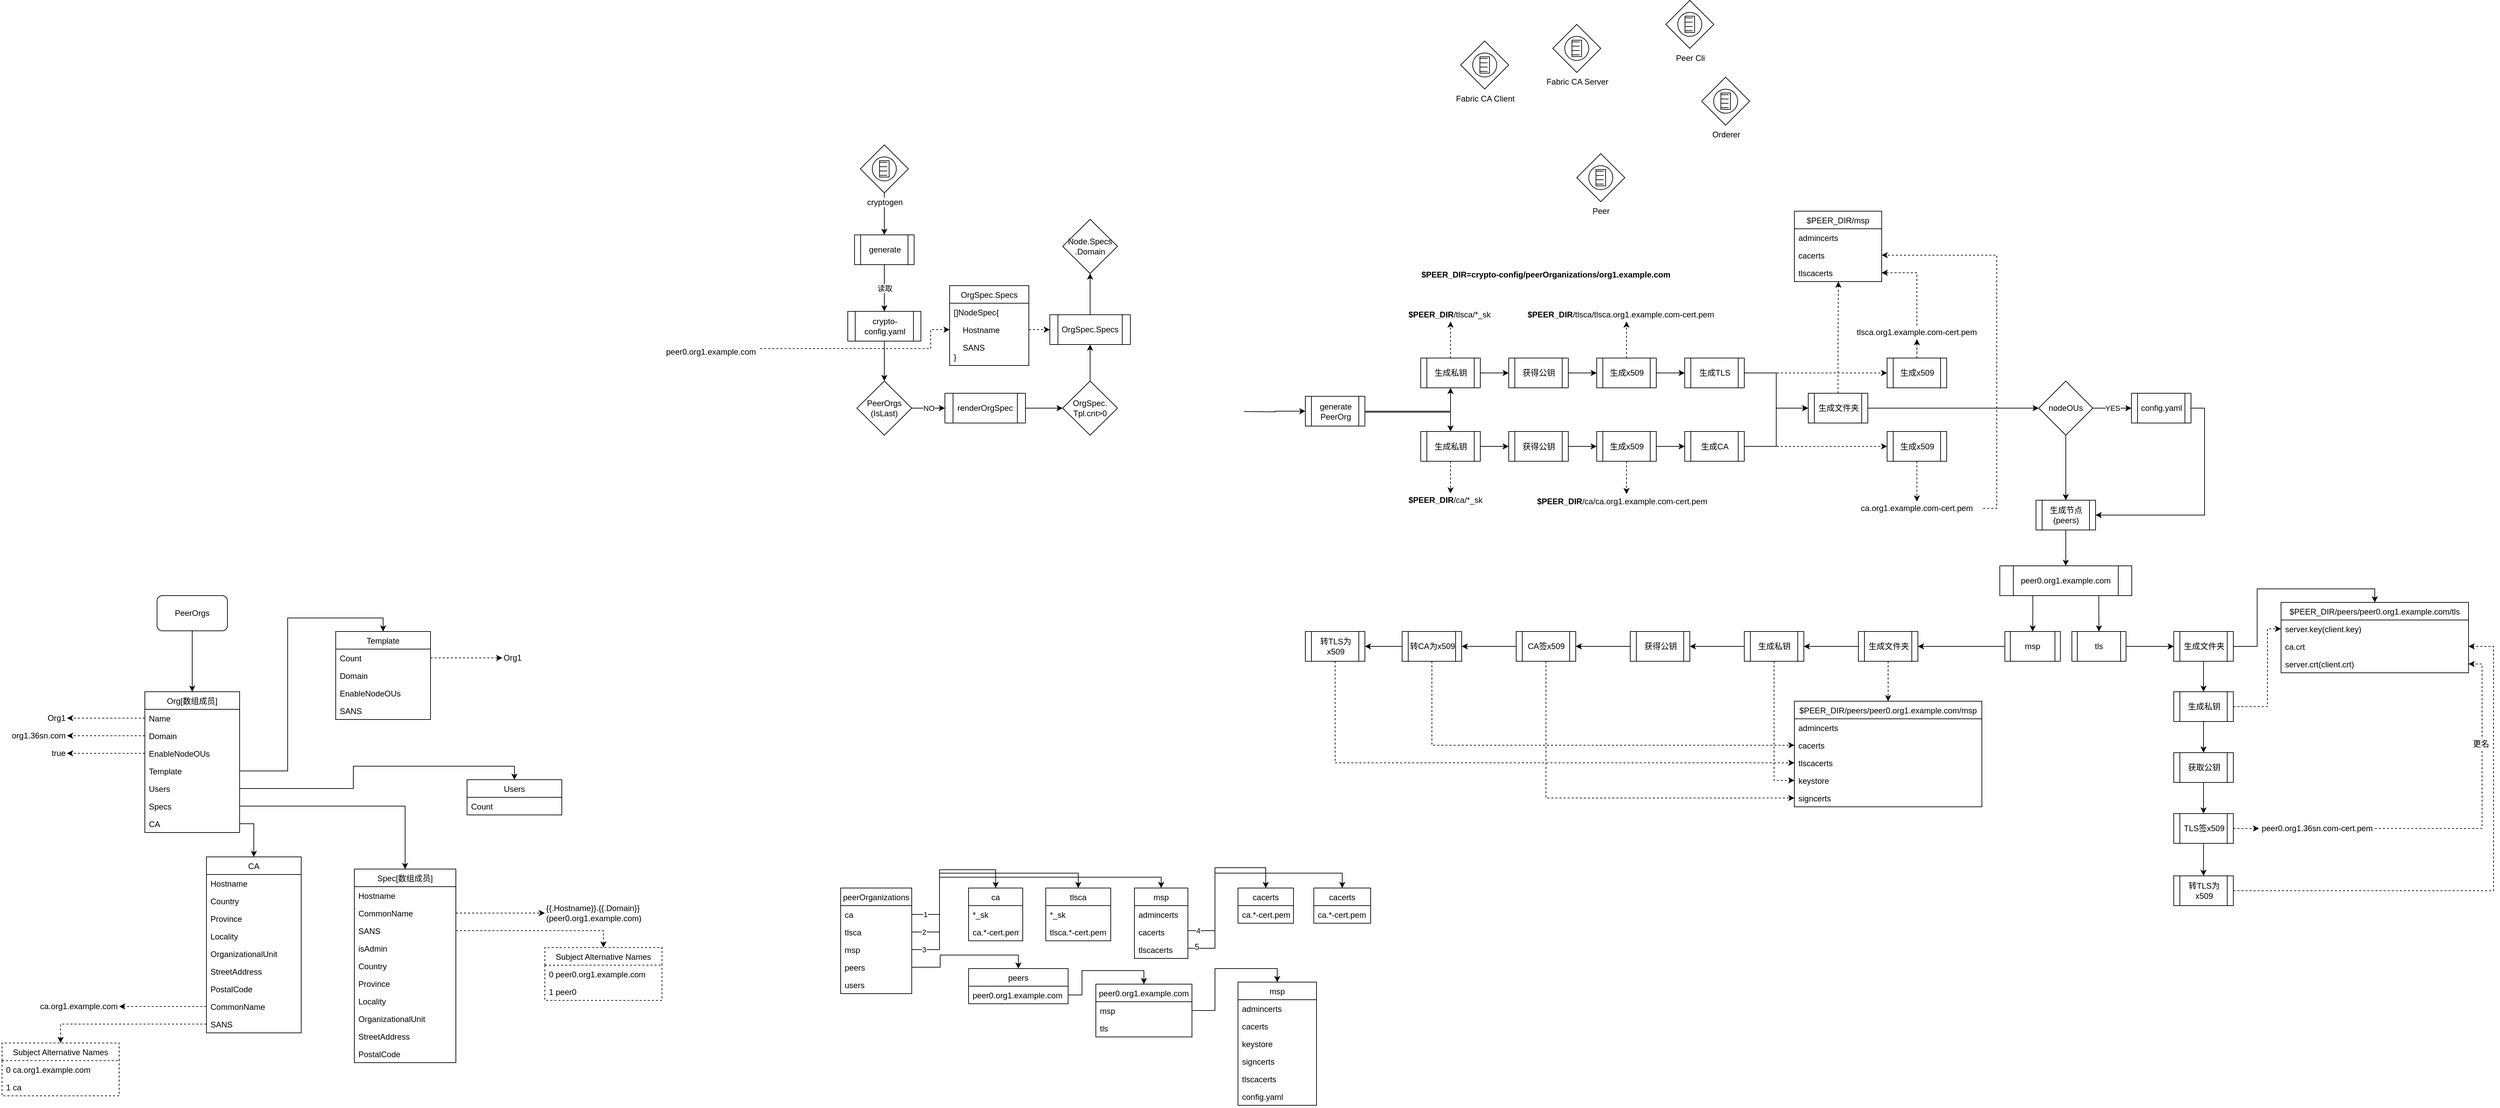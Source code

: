 <mxfile version="12.4.2" type="github" pages="1">
  <diagram id="f92AYcMgAs4UJ2Xm7mpZ" name="第 1 页">
    <mxGraphModel dx="3213" dy="454" grid="0" gridSize="10" guides="1" tooltips="1" connect="1" arrows="1" fold="1" page="0" pageScale="1" pageWidth="827" pageHeight="1169" math="0" shadow="0">
      <root>
        <mxCell id="0"/>
        <mxCell id="1" parent="0"/>
        <mxCell id="DQnRa8WI4qb7TQZ2dNu7-1" value="Fabric CA Server" style="shape=mxgraph.bpmn.shape;html=1;verticalLabelPosition=bottom;labelBackgroundColor=#ffffff;verticalAlign=top;align=center;perimeter=rhombusPerimeter;background=gateway;outlineConnect=0;outline=standard;symbol=conditional;" parent="1" vertex="1">
          <mxGeometry x="248" y="334" width="71" height="71" as="geometry"/>
        </mxCell>
        <mxCell id="DQnRa8WI4qb7TQZ2dNu7-2" value="Orderer" style="shape=mxgraph.bpmn.shape;html=1;verticalLabelPosition=bottom;labelBackgroundColor=#ffffff;verticalAlign=top;align=center;perimeter=rhombusPerimeter;background=gateway;outlineConnect=0;outline=standard;symbol=conditional;" parent="1" vertex="1">
          <mxGeometry x="468" y="412" width="71" height="71" as="geometry"/>
        </mxCell>
        <mxCell id="DQnRa8WI4qb7TQZ2dNu7-3" value="Peer&lt;br&gt;" style="shape=mxgraph.bpmn.shape;html=1;verticalLabelPosition=bottom;labelBackgroundColor=#ffffff;verticalAlign=top;align=center;perimeter=rhombusPerimeter;background=gateway;outlineConnect=0;outline=standard;symbol=conditional;" parent="1" vertex="1">
          <mxGeometry x="283.5" y="525" width="71" height="71" as="geometry"/>
        </mxCell>
        <mxCell id="DQnRa8WI4qb7TQZ2dNu7-4" value="Fabric CA Client&lt;br&gt;" style="shape=mxgraph.bpmn.shape;html=1;verticalLabelPosition=bottom;labelBackgroundColor=#ffffff;verticalAlign=top;align=center;perimeter=rhombusPerimeter;background=gateway;outlineConnect=0;outline=standard;symbol=conditional;" parent="1" vertex="1">
          <mxGeometry x="112" y="358.5" width="71" height="71" as="geometry"/>
        </mxCell>
        <mxCell id="DQnRa8WI4qb7TQZ2dNu7-5" value="Peer Cli" style="shape=mxgraph.bpmn.shape;html=1;verticalLabelPosition=bottom;labelBackgroundColor=#ffffff;verticalAlign=top;align=center;perimeter=rhombusPerimeter;background=gateway;outlineConnect=0;outline=standard;symbol=conditional;" parent="1" vertex="1">
          <mxGeometry x="415" y="298.5" width="71" height="71" as="geometry"/>
        </mxCell>
        <mxCell id="DQnRa8WI4qb7TQZ2dNu7-8" style="edgeStyle=orthogonalEdgeStyle;rounded=0;orthogonalLoop=1;jettySize=auto;html=1;exitX=0.994;exitY=0.534;exitDx=0;exitDy=0;exitPerimeter=0;" parent="1" source="2XtKdSQXf2IN935TtIKF-2" target="DQnRa8WI4qb7TQZ2dNu7-7" edge="1">
          <mxGeometry relative="1" as="geometry">
            <mxPoint x="-500" y="907" as="sourcePoint"/>
          </mxGeometry>
        </mxCell>
        <mxCell id="DQnRa8WI4qb7TQZ2dNu7-23" style="edgeStyle=orthogonalEdgeStyle;rounded=0;orthogonalLoop=1;jettySize=auto;html=1;exitX=1;exitY=0.5;exitDx=0;exitDy=0;" parent="1" source="2XtKdSQXf2IN935TtIKF-2" target="DQnRa8WI4qb7TQZ2dNu7-17" edge="1">
          <mxGeometry relative="1" as="geometry">
            <mxPoint x="-500" y="907" as="sourcePoint"/>
          </mxGeometry>
        </mxCell>
        <mxCell id="DQnRa8WI4qb7TQZ2dNu7-12" style="edgeStyle=orthogonalEdgeStyle;rounded=0;orthogonalLoop=1;jettySize=auto;html=1;exitX=1;exitY=0.5;exitDx=0;exitDy=0;" parent="1" source="DQnRa8WI4qb7TQZ2dNu7-7" target="DQnRa8WI4qb7TQZ2dNu7-10" edge="1">
          <mxGeometry relative="1" as="geometry"/>
        </mxCell>
        <mxCell id="srVyFLseQtnS1a-vOkP9-20" style="edgeStyle=orthogonalEdgeStyle;rounded=0;orthogonalLoop=1;jettySize=auto;html=1;exitX=0.5;exitY=1;exitDx=0;exitDy=0;dashed=1;" parent="1" source="DQnRa8WI4qb7TQZ2dNu7-7" target="srVyFLseQtnS1a-vOkP9-19" edge="1">
          <mxGeometry relative="1" as="geometry"/>
        </mxCell>
        <mxCell id="DQnRa8WI4qb7TQZ2dNu7-7" value="生成私钥" style="shape=process;whiteSpace=wrap;html=1;backgroundOutline=1;" parent="1" vertex="1">
          <mxGeometry x="53" y="935.5" width="88" height="44" as="geometry"/>
        </mxCell>
        <mxCell id="DQnRa8WI4qb7TQZ2dNu7-13" style="edgeStyle=orthogonalEdgeStyle;rounded=0;orthogonalLoop=1;jettySize=auto;html=1;exitX=1;exitY=0.5;exitDx=0;exitDy=0;" parent="1" source="DQnRa8WI4qb7TQZ2dNu7-10" target="DQnRa8WI4qb7TQZ2dNu7-11" edge="1">
          <mxGeometry relative="1" as="geometry"/>
        </mxCell>
        <mxCell id="DQnRa8WI4qb7TQZ2dNu7-10" value="获得公钥" style="shape=process;whiteSpace=wrap;html=1;backgroundOutline=1;" parent="1" vertex="1">
          <mxGeometry x="183" y="935.5" width="88" height="44" as="geometry"/>
        </mxCell>
        <mxCell id="DQnRa8WI4qb7TQZ2dNu7-15" style="edgeStyle=orthogonalEdgeStyle;rounded=0;orthogonalLoop=1;jettySize=auto;html=1;exitX=1;exitY=0.5;exitDx=0;exitDy=0;" parent="1" source="DQnRa8WI4qb7TQZ2dNu7-11" target="DQnRa8WI4qb7TQZ2dNu7-14" edge="1">
          <mxGeometry relative="1" as="geometry"/>
        </mxCell>
        <mxCell id="DQnRa8WI4qb7TQZ2dNu7-25" style="edgeStyle=orthogonalEdgeStyle;rounded=0;orthogonalLoop=1;jettySize=auto;html=1;exitX=0.5;exitY=1;exitDx=0;exitDy=0;dashed=1;" parent="1" source="DQnRa8WI4qb7TQZ2dNu7-11" edge="1">
          <mxGeometry relative="1" as="geometry">
            <mxPoint x="357" y="1028" as="targetPoint"/>
            <Array as="points">
              <mxPoint x="357" y="993"/>
              <mxPoint x="357" y="993"/>
            </Array>
          </mxGeometry>
        </mxCell>
        <mxCell id="DQnRa8WI4qb7TQZ2dNu7-11" value="生成x509" style="shape=process;whiteSpace=wrap;html=1;backgroundOutline=1;" parent="1" vertex="1">
          <mxGeometry x="313" y="935.5" width="88" height="44" as="geometry"/>
        </mxCell>
        <mxCell id="iKKrUd_esFu9r2qwNutK-3" style="edgeStyle=orthogonalEdgeStyle;rounded=0;orthogonalLoop=1;jettySize=auto;html=1;exitX=1;exitY=0.5;exitDx=0;exitDy=0;entryX=0;entryY=0.5;entryDx=0;entryDy=0;" parent="1" source="DQnRa8WI4qb7TQZ2dNu7-14" target="iKKrUd_esFu9r2qwNutK-1" edge="1">
          <mxGeometry relative="1" as="geometry"/>
        </mxCell>
        <mxCell id="iKKrUd_esFu9r2qwNutK-34" style="edgeStyle=orthogonalEdgeStyle;rounded=0;orthogonalLoop=1;jettySize=auto;html=1;exitX=1;exitY=0.5;exitDx=0;exitDy=0;dashed=1;" parent="1" source="DQnRa8WI4qb7TQZ2dNu7-14" target="iKKrUd_esFu9r2qwNutK-13" edge="1">
          <mxGeometry relative="1" as="geometry"/>
        </mxCell>
        <mxCell id="DQnRa8WI4qb7TQZ2dNu7-14" value="生成CA" style="shape=process;whiteSpace=wrap;html=1;backgroundOutline=1;" parent="1" vertex="1">
          <mxGeometry x="443" y="935.5" width="88" height="44" as="geometry"/>
        </mxCell>
        <mxCell id="DQnRa8WI4qb7TQZ2dNu7-16" style="edgeStyle=orthogonalEdgeStyle;rounded=0;orthogonalLoop=1;jettySize=auto;html=1;exitX=1;exitY=0.5;exitDx=0;exitDy=0;" parent="1" source="DQnRa8WI4qb7TQZ2dNu7-17" target="DQnRa8WI4qb7TQZ2dNu7-19" edge="1">
          <mxGeometry relative="1" as="geometry"/>
        </mxCell>
        <mxCell id="srVyFLseQtnS1a-vOkP9-18" style="edgeStyle=orthogonalEdgeStyle;rounded=0;orthogonalLoop=1;jettySize=auto;html=1;exitX=0.5;exitY=0;exitDx=0;exitDy=0;dashed=1;" parent="1" source="DQnRa8WI4qb7TQZ2dNu7-17" target="srVyFLseQtnS1a-vOkP9-17" edge="1">
          <mxGeometry relative="1" as="geometry"/>
        </mxCell>
        <mxCell id="DQnRa8WI4qb7TQZ2dNu7-17" value="生成私钥" style="shape=process;whiteSpace=wrap;html=1;backgroundOutline=1;" parent="1" vertex="1">
          <mxGeometry x="53" y="827" width="88" height="44" as="geometry"/>
        </mxCell>
        <mxCell id="DQnRa8WI4qb7TQZ2dNu7-18" style="edgeStyle=orthogonalEdgeStyle;rounded=0;orthogonalLoop=1;jettySize=auto;html=1;exitX=1;exitY=0.5;exitDx=0;exitDy=0;" parent="1" source="DQnRa8WI4qb7TQZ2dNu7-19" target="DQnRa8WI4qb7TQZ2dNu7-21" edge="1">
          <mxGeometry relative="1" as="geometry"/>
        </mxCell>
        <mxCell id="DQnRa8WI4qb7TQZ2dNu7-19" value="获得公钥" style="shape=process;whiteSpace=wrap;html=1;backgroundOutline=1;" parent="1" vertex="1">
          <mxGeometry x="183" y="827" width="88" height="44" as="geometry"/>
        </mxCell>
        <mxCell id="DQnRa8WI4qb7TQZ2dNu7-20" style="edgeStyle=orthogonalEdgeStyle;rounded=0;orthogonalLoop=1;jettySize=auto;html=1;exitX=1;exitY=0.5;exitDx=0;exitDy=0;" parent="1" source="DQnRa8WI4qb7TQZ2dNu7-21" target="DQnRa8WI4qb7TQZ2dNu7-22" edge="1">
          <mxGeometry relative="1" as="geometry"/>
        </mxCell>
        <mxCell id="DQnRa8WI4qb7TQZ2dNu7-27" style="edgeStyle=orthogonalEdgeStyle;rounded=0;orthogonalLoop=1;jettySize=auto;html=1;exitX=0.5;exitY=0;exitDx=0;exitDy=0;dashed=1;" parent="1" source="DQnRa8WI4qb7TQZ2dNu7-21" target="DQnRa8WI4qb7TQZ2dNu7-26" edge="1">
          <mxGeometry relative="1" as="geometry"/>
        </mxCell>
        <mxCell id="DQnRa8WI4qb7TQZ2dNu7-21" value="生成x509" style="shape=process;whiteSpace=wrap;html=1;backgroundOutline=1;" parent="1" vertex="1">
          <mxGeometry x="313" y="827" width="88" height="44" as="geometry"/>
        </mxCell>
        <mxCell id="iKKrUd_esFu9r2qwNutK-2" style="edgeStyle=orthogonalEdgeStyle;rounded=0;orthogonalLoop=1;jettySize=auto;html=1;exitX=1;exitY=0.5;exitDx=0;exitDy=0;entryX=0;entryY=0.5;entryDx=0;entryDy=0;" parent="1" source="DQnRa8WI4qb7TQZ2dNu7-22" target="iKKrUd_esFu9r2qwNutK-1" edge="1">
          <mxGeometry relative="1" as="geometry"/>
        </mxCell>
        <mxCell id="iKKrUd_esFu9r2qwNutK-33" style="edgeStyle=orthogonalEdgeStyle;rounded=0;orthogonalLoop=1;jettySize=auto;html=1;exitX=1;exitY=0.5;exitDx=0;exitDy=0;dashed=1;" parent="1" source="DQnRa8WI4qb7TQZ2dNu7-22" target="iKKrUd_esFu9r2qwNutK-17" edge="1">
          <mxGeometry relative="1" as="geometry"/>
        </mxCell>
        <mxCell id="DQnRa8WI4qb7TQZ2dNu7-22" value="生成TLS" style="shape=process;whiteSpace=wrap;html=1;backgroundOutline=1;" parent="1" vertex="1">
          <mxGeometry x="443" y="827" width="88" height="44" as="geometry"/>
        </mxCell>
        <mxCell id="DQnRa8WI4qb7TQZ2dNu7-24" value="&lt;span style=&quot;font-weight: 700 ; text-align: center&quot;&gt;$PEER_DIR&lt;/span&gt;/ca/ca.&lt;span style=&quot;text-align: center&quot;&gt;org1.example.com-cert.pem&lt;/span&gt;" style="text;html=1;strokeColor=none;fillColor=none;align=left;verticalAlign=middle;whiteSpace=wrap;rounded=0;" parent="1" vertex="1">
          <mxGeometry x="223" y="1029" width="268" height="20" as="geometry"/>
        </mxCell>
        <mxCell id="DQnRa8WI4qb7TQZ2dNu7-26" value="&lt;span style=&quot;font-weight: 700 ; text-align: center&quot;&gt;$PEER_DIR&lt;/span&gt;/tlsca/tlsca.&lt;span style=&quot;text-align: center&quot;&gt;org1.example.com-cert.pem&lt;/span&gt;" style="text;html=1;strokeColor=none;fillColor=none;align=left;verticalAlign=middle;whiteSpace=wrap;rounded=0;" parent="1" vertex="1">
          <mxGeometry x="209" y="753" width="296" height="20" as="geometry"/>
        </mxCell>
        <mxCell id="iKKrUd_esFu9r2qwNutK-39" style="edgeStyle=orthogonalEdgeStyle;rounded=0;orthogonalLoop=1;jettySize=auto;html=1;exitX=0.5;exitY=0;exitDx=0;exitDy=0;entryX=0.504;entryY=1;entryDx=0;entryDy=0;entryPerimeter=0;dashed=1;" parent="1" source="iKKrUd_esFu9r2qwNutK-1" target="iKKrUd_esFu9r2qwNutK-8" edge="1">
          <mxGeometry relative="1" as="geometry"/>
        </mxCell>
        <mxCell id="iKKrUd_esFu9r2qwNutK-40" style="edgeStyle=orthogonalEdgeStyle;rounded=0;orthogonalLoop=1;jettySize=auto;html=1;exitX=1;exitY=0.5;exitDx=0;exitDy=0;entryX=0;entryY=0.5;entryDx=0;entryDy=0;" parent="1" source="iKKrUd_esFu9r2qwNutK-1" target="iKKrUd_esFu9r2qwNutK-41" edge="1">
          <mxGeometry relative="1" as="geometry">
            <mxPoint x="981" y="901" as="targetPoint"/>
          </mxGeometry>
        </mxCell>
        <mxCell id="iKKrUd_esFu9r2qwNutK-1" value="生成文件夹" style="shape=process;whiteSpace=wrap;html=1;backgroundOutline=1;" parent="1" vertex="1">
          <mxGeometry x="625.5" y="879" width="88" height="44" as="geometry"/>
        </mxCell>
        <mxCell id="iKKrUd_esFu9r2qwNutK-5" value="$PEER_DIR/msp" style="swimlane;fontStyle=0;childLayout=stackLayout;horizontal=1;startSize=26;fillColor=none;horizontalStack=0;resizeParent=1;resizeParentMax=0;resizeLast=0;collapsible=1;marginBottom=0;" parent="1" vertex="1">
          <mxGeometry x="605" y="610" width="129" height="104" as="geometry"/>
        </mxCell>
        <mxCell id="iKKrUd_esFu9r2qwNutK-6" value="admincerts" style="text;strokeColor=none;fillColor=none;align=left;verticalAlign=top;spacingLeft=4;spacingRight=4;overflow=hidden;rotatable=0;points=[[0,0.5],[1,0.5]];portConstraint=eastwest;" parent="iKKrUd_esFu9r2qwNutK-5" vertex="1">
          <mxGeometry y="26" width="129" height="26" as="geometry"/>
        </mxCell>
        <mxCell id="iKKrUd_esFu9r2qwNutK-7" value="cacerts" style="text;strokeColor=none;fillColor=none;align=left;verticalAlign=top;spacingLeft=4;spacingRight=4;overflow=hidden;rotatable=0;points=[[0,0.5],[1,0.5]];portConstraint=eastwest;" parent="iKKrUd_esFu9r2qwNutK-5" vertex="1">
          <mxGeometry y="52" width="129" height="26" as="geometry"/>
        </mxCell>
        <mxCell id="iKKrUd_esFu9r2qwNutK-8" value="tlscacerts" style="text;strokeColor=none;fillColor=none;align=left;verticalAlign=top;spacingLeft=4;spacingRight=4;overflow=hidden;rotatable=0;points=[[0,0.5],[1,0.5]];portConstraint=eastwest;" parent="iKKrUd_esFu9r2qwNutK-5" vertex="1">
          <mxGeometry y="78" width="129" height="26" as="geometry"/>
        </mxCell>
        <mxCell id="iKKrUd_esFu9r2qwNutK-12" value="$PEER_DIR=&lt;span style=&quot;text-align: left&quot;&gt;crypto-config/peerOrganizations/org1.example.com&lt;/span&gt;" style="text;html=1;strokeColor=none;fillColor=none;align=center;verticalAlign=middle;whiteSpace=wrap;rounded=0;fontStyle=1" parent="1" vertex="1">
          <mxGeometry x="47" y="694" width="382" height="20" as="geometry"/>
        </mxCell>
        <mxCell id="iKKrUd_esFu9r2qwNutK-35" style="edgeStyle=orthogonalEdgeStyle;rounded=0;orthogonalLoop=1;jettySize=auto;html=1;exitX=0.5;exitY=1;exitDx=0;exitDy=0;entryX=0.5;entryY=0;entryDx=0;entryDy=0;dashed=1;" parent="1" source="iKKrUd_esFu9r2qwNutK-13" target="iKKrUd_esFu9r2qwNutK-31" edge="1">
          <mxGeometry relative="1" as="geometry"/>
        </mxCell>
        <mxCell id="iKKrUd_esFu9r2qwNutK-13" value="生成x509" style="shape=process;whiteSpace=wrap;html=1;backgroundOutline=1;" parent="1" vertex="1">
          <mxGeometry x="742" y="935.5" width="88" height="44" as="geometry"/>
        </mxCell>
        <mxCell id="iKKrUd_esFu9r2qwNutK-36" style="edgeStyle=orthogonalEdgeStyle;rounded=0;orthogonalLoop=1;jettySize=auto;html=1;exitX=0.5;exitY=0;exitDx=0;exitDy=0;dashed=1;" parent="1" source="iKKrUd_esFu9r2qwNutK-17" target="iKKrUd_esFu9r2qwNutK-29" edge="1">
          <mxGeometry relative="1" as="geometry"/>
        </mxCell>
        <mxCell id="iKKrUd_esFu9r2qwNutK-17" value="生成x509" style="shape=process;whiteSpace=wrap;html=1;backgroundOutline=1;" parent="1" vertex="1">
          <mxGeometry x="742" y="827" width="88" height="44" as="geometry"/>
        </mxCell>
        <mxCell id="iKKrUd_esFu9r2qwNutK-37" style="edgeStyle=orthogonalEdgeStyle;rounded=0;orthogonalLoop=1;jettySize=auto;html=1;exitX=0.5;exitY=0;exitDx=0;exitDy=0;entryX=1;entryY=0.5;entryDx=0;entryDy=0;dashed=1;" parent="1" source="iKKrUd_esFu9r2qwNutK-29" target="iKKrUd_esFu9r2qwNutK-8" edge="1">
          <mxGeometry relative="1" as="geometry"/>
        </mxCell>
        <mxCell id="iKKrUd_esFu9r2qwNutK-29" value="&lt;span style=&quot;text-align: left&quot;&gt;tlsca.&lt;/span&gt;org1.example.com-cert.pem" style="text;html=1;strokeColor=none;fillColor=none;align=center;verticalAlign=middle;whiteSpace=wrap;rounded=0;" parent="1" vertex="1">
          <mxGeometry x="688" y="779" width="196" height="20" as="geometry"/>
        </mxCell>
        <mxCell id="iKKrUd_esFu9r2qwNutK-38" style="edgeStyle=orthogonalEdgeStyle;rounded=0;orthogonalLoop=1;jettySize=auto;html=1;exitX=1;exitY=0.5;exitDx=0;exitDy=0;entryX=1;entryY=0.5;entryDx=0;entryDy=0;dashed=1;" parent="1" source="iKKrUd_esFu9r2qwNutK-31" target="iKKrUd_esFu9r2qwNutK-7" edge="1">
          <mxGeometry relative="1" as="geometry"/>
        </mxCell>
        <mxCell id="iKKrUd_esFu9r2qwNutK-31" value="&lt;span style=&quot;text-align: left&quot;&gt;ca.&lt;/span&gt;org1.example.com-cert.pem" style="text;html=1;strokeColor=none;fillColor=none;align=center;verticalAlign=middle;whiteSpace=wrap;rounded=0;" parent="1" vertex="1">
          <mxGeometry x="688" y="1039" width="196" height="20" as="geometry"/>
        </mxCell>
        <mxCell id="iKKrUd_esFu9r2qwNutK-43" value="YES" style="edgeStyle=orthogonalEdgeStyle;rounded=0;orthogonalLoop=1;jettySize=auto;html=1;exitX=1;exitY=0.5;exitDx=0;exitDy=0;entryX=0;entryY=0.5;entryDx=0;entryDy=0;" parent="1" source="iKKrUd_esFu9r2qwNutK-41" target="iKKrUd_esFu9r2qwNutK-42" edge="1">
          <mxGeometry relative="1" as="geometry"/>
        </mxCell>
        <mxCell id="iKKrUd_esFu9r2qwNutK-45" style="edgeStyle=orthogonalEdgeStyle;rounded=0;orthogonalLoop=1;jettySize=auto;html=1;exitX=0.5;exitY=1;exitDx=0;exitDy=0;" parent="1" source="iKKrUd_esFu9r2qwNutK-41" target="iKKrUd_esFu9r2qwNutK-44" edge="1">
          <mxGeometry relative="1" as="geometry"/>
        </mxCell>
        <mxCell id="iKKrUd_esFu9r2qwNutK-41" value="nodeOUs" style="rhombus;whiteSpace=wrap;html=1;" parent="1" vertex="1">
          <mxGeometry x="966" y="861" width="80" height="80" as="geometry"/>
        </mxCell>
        <mxCell id="iKKrUd_esFu9r2qwNutK-46" style="edgeStyle=orthogonalEdgeStyle;rounded=0;orthogonalLoop=1;jettySize=auto;html=1;exitX=1;exitY=0.5;exitDx=0;exitDy=0;entryX=1;entryY=0.5;entryDx=0;entryDy=0;" parent="1" source="iKKrUd_esFu9r2qwNutK-42" target="iKKrUd_esFu9r2qwNutK-44" edge="1">
          <mxGeometry relative="1" as="geometry"/>
        </mxCell>
        <mxCell id="iKKrUd_esFu9r2qwNutK-42" value="config.yaml" style="shape=process;whiteSpace=wrap;html=1;backgroundOutline=1;" parent="1" vertex="1">
          <mxGeometry x="1103" y="879" width="88" height="44" as="geometry"/>
        </mxCell>
        <mxCell id="iKKrUd_esFu9r2qwNutK-48" style="edgeStyle=orthogonalEdgeStyle;rounded=0;orthogonalLoop=1;jettySize=auto;html=1;exitX=0.5;exitY=1;exitDx=0;exitDy=0;" parent="1" source="iKKrUd_esFu9r2qwNutK-44" target="iKKrUd_esFu9r2qwNutK-47" edge="1">
          <mxGeometry relative="1" as="geometry"/>
        </mxCell>
        <mxCell id="iKKrUd_esFu9r2qwNutK-44" value="生成节点(peers)" style="shape=process;whiteSpace=wrap;html=1;backgroundOutline=1;" parent="1" vertex="1">
          <mxGeometry x="962" y="1037" width="88" height="44" as="geometry"/>
        </mxCell>
        <mxCell id="iKKrUd_esFu9r2qwNutK-51" style="edgeStyle=orthogonalEdgeStyle;rounded=0;orthogonalLoop=1;jettySize=auto;html=1;exitX=0.25;exitY=1;exitDx=0;exitDy=0;" parent="1" source="iKKrUd_esFu9r2qwNutK-47" target="iKKrUd_esFu9r2qwNutK-49" edge="1">
          <mxGeometry relative="1" as="geometry"/>
        </mxCell>
        <mxCell id="iKKrUd_esFu9r2qwNutK-52" style="edgeStyle=orthogonalEdgeStyle;rounded=0;orthogonalLoop=1;jettySize=auto;html=1;exitX=0.75;exitY=1;exitDx=0;exitDy=0;" parent="1" source="iKKrUd_esFu9r2qwNutK-47" target="iKKrUd_esFu9r2qwNutK-50" edge="1">
          <mxGeometry relative="1" as="geometry"/>
        </mxCell>
        <mxCell id="iKKrUd_esFu9r2qwNutK-47" value="peer0.org1.example.com" style="shape=process;whiteSpace=wrap;html=1;backgroundOutline=1;" parent="1" vertex="1">
          <mxGeometry x="908.5" y="1134" width="195" height="44" as="geometry"/>
        </mxCell>
        <mxCell id="iKKrUd_esFu9r2qwNutK-54" style="edgeStyle=orthogonalEdgeStyle;rounded=0;orthogonalLoop=1;jettySize=auto;html=1;exitX=0;exitY=0.5;exitDx=0;exitDy=0;entryX=1;entryY=0.5;entryDx=0;entryDy=0;" parent="1" source="iKKrUd_esFu9r2qwNutK-49" target="iKKrUd_esFu9r2qwNutK-53" edge="1">
          <mxGeometry relative="1" as="geometry"/>
        </mxCell>
        <mxCell id="iKKrUd_esFu9r2qwNutK-49" value="msp" style="shape=process;whiteSpace=wrap;html=1;backgroundOutline=1;" parent="1" vertex="1">
          <mxGeometry x="916" y="1231" width="82" height="44" as="geometry"/>
        </mxCell>
        <mxCell id="iKKrUd_esFu9r2qwNutK-82" style="edgeStyle=orthogonalEdgeStyle;rounded=0;orthogonalLoop=1;jettySize=auto;html=1;exitX=1;exitY=0.5;exitDx=0;exitDy=0;" parent="1" source="iKKrUd_esFu9r2qwNutK-50" target="iKKrUd_esFu9r2qwNutK-81" edge="1">
          <mxGeometry relative="1" as="geometry"/>
        </mxCell>
        <mxCell id="iKKrUd_esFu9r2qwNutK-50" value="tls" style="shape=process;whiteSpace=wrap;html=1;backgroundOutline=1;" parent="1" vertex="1">
          <mxGeometry x="1015" y="1231" width="80" height="44" as="geometry"/>
        </mxCell>
        <mxCell id="iKKrUd_esFu9r2qwNutK-60" style="edgeStyle=orthogonalEdgeStyle;rounded=0;orthogonalLoop=1;jettySize=auto;html=1;exitX=0.5;exitY=1;exitDx=0;exitDy=0;dashed=1;" parent="1" source="iKKrUd_esFu9r2qwNutK-53" target="iKKrUd_esFu9r2qwNutK-56" edge="1">
          <mxGeometry relative="1" as="geometry"/>
        </mxCell>
        <mxCell id="iKKrUd_esFu9r2qwNutK-64" style="edgeStyle=orthogonalEdgeStyle;rounded=0;orthogonalLoop=1;jettySize=auto;html=1;exitX=0;exitY=0.5;exitDx=0;exitDy=0;" parent="1" source="iKKrUd_esFu9r2qwNutK-53" target="iKKrUd_esFu9r2qwNutK-63" edge="1">
          <mxGeometry relative="1" as="geometry"/>
        </mxCell>
        <mxCell id="iKKrUd_esFu9r2qwNutK-53" value="生成文件夹" style="shape=process;whiteSpace=wrap;html=1;backgroundOutline=1;" parent="1" vertex="1">
          <mxGeometry x="699.5" y="1231" width="88" height="44" as="geometry"/>
        </mxCell>
        <mxCell id="iKKrUd_esFu9r2qwNutK-56" value="$PEER_DIR/peers/peer0.org1.example.com/msp" style="swimlane;fontStyle=0;childLayout=stackLayout;horizontal=1;startSize=26;fillColor=none;horizontalStack=0;resizeParent=1;resizeParentMax=0;resizeLast=0;collapsible=1;marginBottom=0;" parent="1" vertex="1">
          <mxGeometry x="605" y="1334" width="277" height="156" as="geometry"/>
        </mxCell>
        <mxCell id="iKKrUd_esFu9r2qwNutK-57" value="admincerts" style="text;strokeColor=none;fillColor=none;align=left;verticalAlign=top;spacingLeft=4;spacingRight=4;overflow=hidden;rotatable=0;points=[[0,0.5],[1,0.5]];portConstraint=eastwest;" parent="iKKrUd_esFu9r2qwNutK-56" vertex="1">
          <mxGeometry y="26" width="277" height="26" as="geometry"/>
        </mxCell>
        <mxCell id="iKKrUd_esFu9r2qwNutK-58" value="cacerts" style="text;strokeColor=none;fillColor=none;align=left;verticalAlign=top;spacingLeft=4;spacingRight=4;overflow=hidden;rotatable=0;points=[[0,0.5],[1,0.5]];portConstraint=eastwest;" parent="iKKrUd_esFu9r2qwNutK-56" vertex="1">
          <mxGeometry y="52" width="277" height="26" as="geometry"/>
        </mxCell>
        <mxCell id="iKKrUd_esFu9r2qwNutK-59" value="tlscacerts" style="text;strokeColor=none;fillColor=none;align=left;verticalAlign=top;spacingLeft=4;spacingRight=4;overflow=hidden;rotatable=0;points=[[0,0.5],[1,0.5]];portConstraint=eastwest;" parent="iKKrUd_esFu9r2qwNutK-56" vertex="1">
          <mxGeometry y="78" width="277" height="26" as="geometry"/>
        </mxCell>
        <mxCell id="iKKrUd_esFu9r2qwNutK-61" value="keystore" style="text;strokeColor=none;fillColor=none;align=left;verticalAlign=top;spacingLeft=4;spacingRight=4;overflow=hidden;rotatable=0;points=[[0,0.5],[1,0.5]];portConstraint=eastwest;" parent="iKKrUd_esFu9r2qwNutK-56" vertex="1">
          <mxGeometry y="104" width="277" height="26" as="geometry"/>
        </mxCell>
        <mxCell id="iKKrUd_esFu9r2qwNutK-62" value="signcerts" style="text;strokeColor=none;fillColor=none;align=left;verticalAlign=top;spacingLeft=4;spacingRight=4;overflow=hidden;rotatable=0;points=[[0,0.5],[1,0.5]];portConstraint=eastwest;" parent="iKKrUd_esFu9r2qwNutK-56" vertex="1">
          <mxGeometry y="130" width="277" height="26" as="geometry"/>
        </mxCell>
        <mxCell id="iKKrUd_esFu9r2qwNutK-65" style="edgeStyle=orthogonalEdgeStyle;rounded=0;orthogonalLoop=1;jettySize=auto;html=1;exitX=0.5;exitY=1;exitDx=0;exitDy=0;entryX=0;entryY=0.5;entryDx=0;entryDy=0;dashed=1;" parent="1" source="iKKrUd_esFu9r2qwNutK-63" target="iKKrUd_esFu9r2qwNutK-61" edge="1">
          <mxGeometry relative="1" as="geometry"/>
        </mxCell>
        <mxCell id="iKKrUd_esFu9r2qwNutK-67" style="edgeStyle=orthogonalEdgeStyle;rounded=0;orthogonalLoop=1;jettySize=auto;html=1;exitX=0;exitY=0.5;exitDx=0;exitDy=0;" parent="1" source="iKKrUd_esFu9r2qwNutK-63" target="iKKrUd_esFu9r2qwNutK-66" edge="1">
          <mxGeometry relative="1" as="geometry"/>
        </mxCell>
        <mxCell id="iKKrUd_esFu9r2qwNutK-63" value="生成私钥" style="shape=process;whiteSpace=wrap;html=1;backgroundOutline=1;" parent="1" vertex="1">
          <mxGeometry x="531" y="1231" width="88" height="44" as="geometry"/>
        </mxCell>
        <mxCell id="iKKrUd_esFu9r2qwNutK-69" style="edgeStyle=orthogonalEdgeStyle;rounded=0;orthogonalLoop=1;jettySize=auto;html=1;exitX=0;exitY=0.5;exitDx=0;exitDy=0;" parent="1" source="iKKrUd_esFu9r2qwNutK-66" target="iKKrUd_esFu9r2qwNutK-68" edge="1">
          <mxGeometry relative="1" as="geometry"/>
        </mxCell>
        <mxCell id="iKKrUd_esFu9r2qwNutK-66" value="获得公钥" style="shape=process;whiteSpace=wrap;html=1;backgroundOutline=1;" parent="1" vertex="1">
          <mxGeometry x="362.5" y="1231" width="88" height="44" as="geometry"/>
        </mxCell>
        <mxCell id="iKKrUd_esFu9r2qwNutK-70" style="edgeStyle=orthogonalEdgeStyle;rounded=0;orthogonalLoop=1;jettySize=auto;html=1;exitX=0.5;exitY=1;exitDx=0;exitDy=0;entryX=0;entryY=0.5;entryDx=0;entryDy=0;dashed=1;" parent="1" source="iKKrUd_esFu9r2qwNutK-68" target="iKKrUd_esFu9r2qwNutK-62" edge="1">
          <mxGeometry relative="1" as="geometry"/>
        </mxCell>
        <mxCell id="iKKrUd_esFu9r2qwNutK-98" style="edgeStyle=orthogonalEdgeStyle;rounded=0;orthogonalLoop=1;jettySize=auto;html=1;exitX=0;exitY=0.5;exitDx=0;exitDy=0;" parent="1" source="iKKrUd_esFu9r2qwNutK-68" target="iKKrUd_esFu9r2qwNutK-97" edge="1">
          <mxGeometry relative="1" as="geometry"/>
        </mxCell>
        <mxCell id="iKKrUd_esFu9r2qwNutK-68" value="CA签x509" style="shape=process;whiteSpace=wrap;html=1;backgroundOutline=1;" parent="1" vertex="1">
          <mxGeometry x="194" y="1231" width="88" height="44" as="geometry"/>
        </mxCell>
        <mxCell id="iKKrUd_esFu9r2qwNutK-75" value="$PEER_DIR/peers/peer0.org1.example.com/tls" style="swimlane;fontStyle=0;childLayout=stackLayout;horizontal=1;startSize=26;fillColor=none;horizontalStack=0;resizeParent=1;resizeParentMax=0;resizeLast=0;collapsible=1;marginBottom=0;" parent="1" vertex="1">
          <mxGeometry x="1324" y="1188" width="277" height="104" as="geometry"/>
        </mxCell>
        <mxCell id="iKKrUd_esFu9r2qwNutK-78" value="server.key(client.key)" style="text;strokeColor=none;fillColor=none;align=left;verticalAlign=top;spacingLeft=4;spacingRight=4;overflow=hidden;rotatable=0;points=[[0,0.5],[1,0.5]];portConstraint=eastwest;" parent="iKKrUd_esFu9r2qwNutK-75" vertex="1">
          <mxGeometry y="26" width="277" height="26" as="geometry"/>
        </mxCell>
        <mxCell id="iKKrUd_esFu9r2qwNutK-79" value="ca.crt" style="text;strokeColor=none;fillColor=none;align=left;verticalAlign=top;spacingLeft=4;spacingRight=4;overflow=hidden;rotatable=0;points=[[0,0.5],[1,0.5]];portConstraint=eastwest;" parent="iKKrUd_esFu9r2qwNutK-75" vertex="1">
          <mxGeometry y="52" width="277" height="26" as="geometry"/>
        </mxCell>
        <mxCell id="iKKrUd_esFu9r2qwNutK-80" value="server.crt(client.crt)" style="text;strokeColor=none;fillColor=none;align=left;verticalAlign=top;spacingLeft=4;spacingRight=4;overflow=hidden;rotatable=0;points=[[0,0.5],[1,0.5]];portConstraint=eastwest;" parent="iKKrUd_esFu9r2qwNutK-75" vertex="1">
          <mxGeometry y="78" width="277" height="26" as="geometry"/>
        </mxCell>
        <mxCell id="iKKrUd_esFu9r2qwNutK-83" style="edgeStyle=orthogonalEdgeStyle;rounded=0;orthogonalLoop=1;jettySize=auto;html=1;exitX=1;exitY=0.5;exitDx=0;exitDy=0;entryX=0.5;entryY=0;entryDx=0;entryDy=0;" parent="1" source="iKKrUd_esFu9r2qwNutK-81" target="iKKrUd_esFu9r2qwNutK-75" edge="1">
          <mxGeometry relative="1" as="geometry"/>
        </mxCell>
        <mxCell id="iKKrUd_esFu9r2qwNutK-85" style="edgeStyle=orthogonalEdgeStyle;rounded=0;orthogonalLoop=1;jettySize=auto;html=1;exitX=0.5;exitY=1;exitDx=0;exitDy=0;" parent="1" source="iKKrUd_esFu9r2qwNutK-81" target="iKKrUd_esFu9r2qwNutK-84" edge="1">
          <mxGeometry relative="1" as="geometry"/>
        </mxCell>
        <mxCell id="iKKrUd_esFu9r2qwNutK-81" value="生成文件夹" style="shape=process;whiteSpace=wrap;html=1;backgroundOutline=1;" parent="1" vertex="1">
          <mxGeometry x="1165.5" y="1231" width="88" height="44" as="geometry"/>
        </mxCell>
        <mxCell id="iKKrUd_esFu9r2qwNutK-103" style="edgeStyle=orthogonalEdgeStyle;rounded=0;orthogonalLoop=1;jettySize=auto;html=1;exitX=1;exitY=0.5;exitDx=0;exitDy=0;dashed=1;" parent="1" source="iKKrUd_esFu9r2qwNutK-84" target="iKKrUd_esFu9r2qwNutK-78" edge="1">
          <mxGeometry relative="1" as="geometry">
            <Array as="points">
              <mxPoint x="1304" y="1342"/>
              <mxPoint x="1304" y="1227"/>
            </Array>
          </mxGeometry>
        </mxCell>
        <mxCell id="iKKrUd_esFu9r2qwNutK-105" style="edgeStyle=orthogonalEdgeStyle;rounded=0;orthogonalLoop=1;jettySize=auto;html=1;exitX=0.5;exitY=1;exitDx=0;exitDy=0;entryX=0.5;entryY=0;entryDx=0;entryDy=0;" parent="1" source="iKKrUd_esFu9r2qwNutK-84" target="iKKrUd_esFu9r2qwNutK-104" edge="1">
          <mxGeometry relative="1" as="geometry"/>
        </mxCell>
        <mxCell id="iKKrUd_esFu9r2qwNutK-84" value="生成私钥" style="shape=process;whiteSpace=wrap;html=1;backgroundOutline=1;" parent="1" vertex="1">
          <mxGeometry x="1165.5" y="1320" width="88" height="44" as="geometry"/>
        </mxCell>
        <mxCell id="iKKrUd_esFu9r2qwNutK-89" style="edgeStyle=orthogonalEdgeStyle;rounded=0;orthogonalLoop=1;jettySize=auto;html=1;exitX=1;exitY=0.5;exitDx=0;exitDy=0;dashed=1;entryX=0;entryY=0.5;entryDx=0;entryDy=0;" parent="1" source="iKKrUd_esFu9r2qwNutK-86" target="iKKrUd_esFu9r2qwNutK-88" edge="1">
          <mxGeometry relative="1" as="geometry">
            <mxPoint x="1289" y="1522" as="targetPoint"/>
          </mxGeometry>
        </mxCell>
        <mxCell id="iKKrUd_esFu9r2qwNutK-96" style="edgeStyle=orthogonalEdgeStyle;rounded=0;orthogonalLoop=1;jettySize=auto;html=1;exitX=0.5;exitY=1;exitDx=0;exitDy=0;entryX=0.5;entryY=0;entryDx=0;entryDy=0;" parent="1" source="iKKrUd_esFu9r2qwNutK-86" target="iKKrUd_esFu9r2qwNutK-94" edge="1">
          <mxGeometry relative="1" as="geometry"/>
        </mxCell>
        <mxCell id="iKKrUd_esFu9r2qwNutK-86" value="TLS签x509" style="shape=process;whiteSpace=wrap;html=1;backgroundOutline=1;" parent="1" vertex="1">
          <mxGeometry x="1165.5" y="1500" width="88" height="44" as="geometry"/>
        </mxCell>
        <mxCell id="iKKrUd_esFu9r2qwNutK-90" style="edgeStyle=orthogonalEdgeStyle;rounded=0;orthogonalLoop=1;jettySize=auto;html=1;exitX=1;exitY=0.5;exitDx=0;exitDy=0;entryX=1;entryY=0.5;entryDx=0;entryDy=0;dashed=1;" parent="1" source="iKKrUd_esFu9r2qwNutK-88" target="iKKrUd_esFu9r2qwNutK-80" edge="1">
          <mxGeometry relative="1" as="geometry">
            <Array as="points">
              <mxPoint x="1621" y="1522"/>
              <mxPoint x="1621" y="1279"/>
            </Array>
          </mxGeometry>
        </mxCell>
        <mxCell id="iKKrUd_esFu9r2qwNutK-91" value="更名" style="text;html=1;align=center;verticalAlign=middle;resizable=0;points=[];;labelBackgroundColor=#ffffff;" parent="iKKrUd_esFu9r2qwNutK-90" vertex="1" connectable="0">
          <mxGeometry x="0.345" y="2" relative="1" as="geometry">
            <mxPoint as="offset"/>
          </mxGeometry>
        </mxCell>
        <mxCell id="iKKrUd_esFu9r2qwNutK-88" value="&lt;div style=&quot;text-align: left&quot;&gt;&lt;span&gt;peer0.org1.36sn.com-cert.pem&lt;/span&gt;&lt;/div&gt;" style="text;html=1;strokeColor=none;fillColor=none;align=center;verticalAlign=middle;whiteSpace=wrap;rounded=0;" parent="1" vertex="1">
          <mxGeometry x="1291.5" y="1512" width="171" height="20" as="geometry"/>
        </mxCell>
        <mxCell id="iKKrUd_esFu9r2qwNutK-95" style="edgeStyle=orthogonalEdgeStyle;rounded=0;orthogonalLoop=1;jettySize=auto;html=1;exitX=1;exitY=0.5;exitDx=0;exitDy=0;dashed=1;entryX=1;entryY=0.5;entryDx=0;entryDy=0;" parent="1" source="iKKrUd_esFu9r2qwNutK-94" target="iKKrUd_esFu9r2qwNutK-79" edge="1">
          <mxGeometry relative="1" as="geometry">
            <mxPoint x="1644" y="1261" as="targetPoint"/>
            <Array as="points">
              <mxPoint x="1638" y="1614"/>
              <mxPoint x="1638" y="1253"/>
            </Array>
          </mxGeometry>
        </mxCell>
        <mxCell id="iKKrUd_esFu9r2qwNutK-94" value="转TLS为x509" style="shape=process;whiteSpace=wrap;html=1;backgroundOutline=1;" parent="1" vertex="1">
          <mxGeometry x="1165.5" y="1592" width="88" height="44" as="geometry"/>
        </mxCell>
        <mxCell id="iKKrUd_esFu9r2qwNutK-99" style="edgeStyle=orthogonalEdgeStyle;rounded=0;orthogonalLoop=1;jettySize=auto;html=1;exitX=0.5;exitY=1;exitDx=0;exitDy=0;entryX=0;entryY=0.5;entryDx=0;entryDy=0;dashed=1;" parent="1" source="iKKrUd_esFu9r2qwNutK-97" target="iKKrUd_esFu9r2qwNutK-58" edge="1">
          <mxGeometry relative="1" as="geometry"/>
        </mxCell>
        <mxCell id="iKKrUd_esFu9r2qwNutK-102" style="edgeStyle=orthogonalEdgeStyle;rounded=0;orthogonalLoop=1;jettySize=auto;html=1;exitX=0;exitY=0.5;exitDx=0;exitDy=0;" parent="1" source="iKKrUd_esFu9r2qwNutK-97" target="iKKrUd_esFu9r2qwNutK-100" edge="1">
          <mxGeometry relative="1" as="geometry"/>
        </mxCell>
        <mxCell id="iKKrUd_esFu9r2qwNutK-97" value="转CA为x509" style="shape=process;whiteSpace=wrap;html=1;backgroundOutline=1;" parent="1" vertex="1">
          <mxGeometry x="25.5" y="1231" width="88" height="44" as="geometry"/>
        </mxCell>
        <mxCell id="iKKrUd_esFu9r2qwNutK-101" style="edgeStyle=orthogonalEdgeStyle;rounded=0;orthogonalLoop=1;jettySize=auto;html=1;exitX=0.5;exitY=1;exitDx=0;exitDy=0;dashed=1;" parent="1" source="iKKrUd_esFu9r2qwNutK-100" target="iKKrUd_esFu9r2qwNutK-59" edge="1">
          <mxGeometry relative="1" as="geometry"/>
        </mxCell>
        <mxCell id="iKKrUd_esFu9r2qwNutK-100" value="转TLS为x509" style="shape=process;whiteSpace=wrap;html=1;backgroundOutline=1;" parent="1" vertex="1">
          <mxGeometry x="-117.5" y="1231" width="88" height="44" as="geometry"/>
        </mxCell>
        <mxCell id="iKKrUd_esFu9r2qwNutK-106" style="edgeStyle=orthogonalEdgeStyle;rounded=0;orthogonalLoop=1;jettySize=auto;html=1;exitX=0.5;exitY=1;exitDx=0;exitDy=0;" parent="1" source="iKKrUd_esFu9r2qwNutK-104" target="iKKrUd_esFu9r2qwNutK-86" edge="1">
          <mxGeometry relative="1" as="geometry"/>
        </mxCell>
        <mxCell id="iKKrUd_esFu9r2qwNutK-104" value="获取公钥" style="shape=process;whiteSpace=wrap;html=1;backgroundOutline=1;" parent="1" vertex="1">
          <mxGeometry x="1165.5" y="1410" width="88" height="44" as="geometry"/>
        </mxCell>
        <mxCell id="2XtKdSQXf2IN935TtIKF-15" style="edgeStyle=orthogonalEdgeStyle;rounded=0;orthogonalLoop=1;jettySize=auto;html=1;exitX=0.5;exitY=1;exitDx=0;exitDy=0;entryX=0.5;entryY=0;entryDx=0;entryDy=0;" parent="1" source="2XtKdSQXf2IN935TtIKF-1" target="2XtKdSQXf2IN935TtIKF-3" edge="1">
          <mxGeometry relative="1" as="geometry"/>
        </mxCell>
        <mxCell id="2XtKdSQXf2IN935TtIKF-1" value="cryptogen" style="shape=mxgraph.bpmn.shape;html=1;verticalLabelPosition=bottom;labelBackgroundColor=#ffffff;verticalAlign=top;align=center;perimeter=rhombusPerimeter;background=gateway;outlineConnect=0;outline=standard;symbol=conditional;" parent="1" vertex="1">
          <mxGeometry x="-775" y="512" width="71" height="71" as="geometry"/>
        </mxCell>
        <mxCell id="2XtKdSQXf2IN935TtIKF-2" value="generate&lt;br&gt;PeerOrg" style="shape=process;whiteSpace=wrap;html=1;backgroundOutline=1;" parent="1" vertex="1">
          <mxGeometry x="-117.5" y="883.5" width="88" height="44" as="geometry"/>
        </mxCell>
        <mxCell id="2XtKdSQXf2IN935TtIKF-5" value="读取" style="edgeStyle=orthogonalEdgeStyle;rounded=0;orthogonalLoop=1;jettySize=auto;html=1;exitX=0.5;exitY=1;exitDx=0;exitDy=0;" parent="1" source="2XtKdSQXf2IN935TtIKF-3" target="2XtKdSQXf2IN935TtIKF-4" edge="1">
          <mxGeometry relative="1" as="geometry"/>
        </mxCell>
        <mxCell id="2XtKdSQXf2IN935TtIKF-3" value="generate" style="shape=process;whiteSpace=wrap;html=1;backgroundOutline=1;" parent="1" vertex="1">
          <mxGeometry x="-783.5" y="645" width="88" height="44" as="geometry"/>
        </mxCell>
        <mxCell id="2XtKdSQXf2IN935TtIKF-14" style="edgeStyle=orthogonalEdgeStyle;rounded=0;orthogonalLoop=1;jettySize=auto;html=1;exitX=0.5;exitY=1;exitDx=0;exitDy=0;" parent="1" source="2XtKdSQXf2IN935TtIKF-4" target="2XtKdSQXf2IN935TtIKF-12" edge="1">
          <mxGeometry relative="1" as="geometry"/>
        </mxCell>
        <mxCell id="2XtKdSQXf2IN935TtIKF-4" value="crypto-config.yaml" style="shape=process;whiteSpace=wrap;html=1;backgroundOutline=1;" parent="1" vertex="1">
          <mxGeometry x="-793.5" y="758" width="108" height="44" as="geometry"/>
        </mxCell>
        <mxCell id="2XtKdSQXf2IN935TtIKF-10" style="edgeStyle=orthogonalEdgeStyle;rounded=0;orthogonalLoop=1;jettySize=auto;html=1;exitX=1;exitY=0.5;exitDx=0;exitDy=0;" parent="1" target="2XtKdSQXf2IN935TtIKF-2" edge="1">
          <mxGeometry relative="1" as="geometry">
            <mxPoint x="-208" y="906" as="sourcePoint"/>
          </mxGeometry>
        </mxCell>
        <mxCell id="2XtKdSQXf2IN935TtIKF-17" value="NO" style="edgeStyle=orthogonalEdgeStyle;rounded=0;orthogonalLoop=1;jettySize=auto;html=1;exitX=1;exitY=0.5;exitDx=0;exitDy=0;" parent="1" source="2XtKdSQXf2IN935TtIKF-12" target="2XtKdSQXf2IN935TtIKF-16" edge="1">
          <mxGeometry relative="1" as="geometry"/>
        </mxCell>
        <mxCell id="2XtKdSQXf2IN935TtIKF-12" value="&lt;span style=&quot;white-space: normal&quot;&gt;PeerOrgs&lt;br&gt;(IsLast)&lt;br&gt;&lt;/span&gt;" style="rhombus;whiteSpace=wrap;html=1;" parent="1" vertex="1">
          <mxGeometry x="-780" y="861" width="81" height="80" as="geometry"/>
        </mxCell>
        <mxCell id="2XtKdSQXf2IN935TtIKF-19" style="edgeStyle=orthogonalEdgeStyle;rounded=0;orthogonalLoop=1;jettySize=auto;html=1;exitX=1;exitY=0.5;exitDx=0;exitDy=0;entryX=0;entryY=0.5;entryDx=0;entryDy=0;" parent="1" source="2XtKdSQXf2IN935TtIKF-16" target="2XtKdSQXf2IN935TtIKF-18" edge="1">
          <mxGeometry relative="1" as="geometry"/>
        </mxCell>
        <mxCell id="2XtKdSQXf2IN935TtIKF-16" value="renderOrgSpec" style="shape=process;whiteSpace=wrap;html=1;backgroundOutline=1;" parent="1" vertex="1">
          <mxGeometry x="-650" y="879" width="119" height="44" as="geometry"/>
        </mxCell>
        <mxCell id="2XtKdSQXf2IN935TtIKF-21" style="edgeStyle=orthogonalEdgeStyle;rounded=0;orthogonalLoop=1;jettySize=auto;html=1;exitX=0.5;exitY=0;exitDx=0;exitDy=0;entryX=0.5;entryY=1;entryDx=0;entryDy=0;" parent="1" source="2XtKdSQXf2IN935TtIKF-18" target="2XtKdSQXf2IN935TtIKF-20" edge="1">
          <mxGeometry relative="1" as="geometry"/>
        </mxCell>
        <mxCell id="2XtKdSQXf2IN935TtIKF-18" value="OrgSpec.&lt;br&gt;&lt;span style=&quot;white-space: normal&quot;&gt;Tpl.cnt&amp;gt;0&lt;br&gt;&lt;/span&gt;" style="rhombus;whiteSpace=wrap;html=1;" parent="1" vertex="1">
          <mxGeometry x="-476" y="861" width="81" height="80" as="geometry"/>
        </mxCell>
        <mxCell id="27BY5Fsd5JtXDgowB295-3" style="edgeStyle=orthogonalEdgeStyle;rounded=0;orthogonalLoop=1;jettySize=auto;html=1;exitX=0.5;exitY=0;exitDx=0;exitDy=0;" parent="1" source="2XtKdSQXf2IN935TtIKF-20" target="27BY5Fsd5JtXDgowB295-2" edge="1">
          <mxGeometry relative="1" as="geometry"/>
        </mxCell>
        <mxCell id="2XtKdSQXf2IN935TtIKF-20" value="OrgSpec.Specs" style="shape=process;whiteSpace=wrap;html=1;backgroundOutline=1;" parent="1" vertex="1">
          <mxGeometry x="-495" y="763" width="119" height="44" as="geometry"/>
        </mxCell>
        <mxCell id="2XtKdSQXf2IN935TtIKF-22" value="OrgSpec.Specs" style="swimlane;fontStyle=0;childLayout=stackLayout;horizontal=1;startSize=26;fillColor=none;horizontalStack=0;resizeParent=1;resizeParentMax=0;resizeLast=0;collapsible=1;marginBottom=0;" parent="1" vertex="1">
          <mxGeometry x="-643" y="720" width="117" height="118" as="geometry"/>
        </mxCell>
        <mxCell id="2XtKdSQXf2IN935TtIKF-23" value="[]NodeSpec{" style="text;strokeColor=none;fillColor=none;align=left;verticalAlign=top;spacingLeft=4;spacingRight=4;overflow=hidden;rotatable=0;points=[[0,0.5],[1,0.5]];portConstraint=eastwest;" parent="2XtKdSQXf2IN935TtIKF-22" vertex="1">
          <mxGeometry y="26" width="117" height="26" as="geometry"/>
        </mxCell>
        <mxCell id="2XtKdSQXf2IN935TtIKF-24" value="    Hostname" style="text;strokeColor=none;fillColor=none;align=left;verticalAlign=top;spacingLeft=4;spacingRight=4;overflow=hidden;rotatable=0;points=[[0,0.5],[1,0.5]];portConstraint=eastwest;" parent="2XtKdSQXf2IN935TtIKF-22" vertex="1">
          <mxGeometry y="52" width="117" height="26" as="geometry"/>
        </mxCell>
        <mxCell id="2XtKdSQXf2IN935TtIKF-25" value="    SANS&#xa;}" style="text;strokeColor=none;fillColor=none;align=left;verticalAlign=top;spacingLeft=4;spacingRight=4;overflow=hidden;rotatable=0;points=[[0,0.5],[1,0.5]];portConstraint=eastwest;" parent="2XtKdSQXf2IN935TtIKF-22" vertex="1">
          <mxGeometry y="78" width="117" height="40" as="geometry"/>
        </mxCell>
        <mxCell id="2XtKdSQXf2IN935TtIKF-26" style="edgeStyle=orthogonalEdgeStyle;rounded=0;orthogonalLoop=1;jettySize=auto;html=1;exitX=1;exitY=0.5;exitDx=0;exitDy=0;entryX=0;entryY=0.5;entryDx=0;entryDy=0;dashed=1;" parent="1" source="2XtKdSQXf2IN935TtIKF-24" target="2XtKdSQXf2IN935TtIKF-20" edge="1">
          <mxGeometry relative="1" as="geometry"/>
        </mxCell>
        <mxCell id="2XtKdSQXf2IN935TtIKF-32" style="edgeStyle=orthogonalEdgeStyle;rounded=0;orthogonalLoop=1;jettySize=auto;html=1;exitX=1;exitY=0.25;exitDx=0;exitDy=0;dashed=1;" parent="1" source="2XtKdSQXf2IN935TtIKF-31" target="2XtKdSQXf2IN935TtIKF-24" edge="1">
          <mxGeometry relative="1" as="geometry">
            <Array as="points">
              <mxPoint x="-671" y="813"/>
              <mxPoint x="-671" y="785"/>
            </Array>
          </mxGeometry>
        </mxCell>
        <mxCell id="2XtKdSQXf2IN935TtIKF-31" value="peer0.org1.example.com" style="text;html=1;strokeColor=none;fillColor=none;align=center;verticalAlign=middle;whiteSpace=wrap;rounded=0;dashed=1;" parent="1" vertex="1">
          <mxGeometry x="-1068" y="808" width="145" height="20" as="geometry"/>
        </mxCell>
        <mxCell id="27BY5Fsd5JtXDgowB295-2" value="&lt;span style=&quot;white-space: normal&quot;&gt;Node.Specs&lt;br&gt;.Domain&lt;br&gt;&lt;/span&gt;" style="rhombus;whiteSpace=wrap;html=1;" parent="1" vertex="1">
          <mxGeometry x="-476" y="622" width="81" height="80" as="geometry"/>
        </mxCell>
        <mxCell id="PGQ_sx4rkLW_RKSKEh3y-16" style="edgeStyle=orthogonalEdgeStyle;rounded=0;orthogonalLoop=1;jettySize=auto;html=1;exitX=0.5;exitY=1;exitDx=0;exitDy=0;" parent="1" source="PGQ_sx4rkLW_RKSKEh3y-1" target="PGQ_sx4rkLW_RKSKEh3y-3" edge="1">
          <mxGeometry relative="1" as="geometry"/>
        </mxCell>
        <mxCell id="PGQ_sx4rkLW_RKSKEh3y-1" value="PeerOrgs" style="rounded=1;whiteSpace=wrap;html=1;" parent="1" vertex="1">
          <mxGeometry x="-1814" y="1178" width="104" height="52" as="geometry"/>
        </mxCell>
        <mxCell id="PGQ_sx4rkLW_RKSKEh3y-3" value="Org[数组成员]" style="swimlane;fontStyle=0;childLayout=stackLayout;horizontal=1;startSize=26;fillColor=none;horizontalStack=0;resizeParent=1;resizeParentMax=0;resizeLast=0;collapsible=1;marginBottom=0;" parent="1" vertex="1">
          <mxGeometry x="-1832" y="1320" width="140" height="208" as="geometry"/>
        </mxCell>
        <mxCell id="PGQ_sx4rkLW_RKSKEh3y-4" value="Name" style="text;strokeColor=none;fillColor=none;align=left;verticalAlign=top;spacingLeft=4;spacingRight=4;overflow=hidden;rotatable=0;points=[[0,0.5],[1,0.5]];portConstraint=eastwest;" parent="PGQ_sx4rkLW_RKSKEh3y-3" vertex="1">
          <mxGeometry y="26" width="140" height="26" as="geometry"/>
        </mxCell>
        <mxCell id="PGQ_sx4rkLW_RKSKEh3y-5" value="Domain" style="text;strokeColor=none;fillColor=none;align=left;verticalAlign=top;spacingLeft=4;spacingRight=4;overflow=hidden;rotatable=0;points=[[0,0.5],[1,0.5]];portConstraint=eastwest;" parent="PGQ_sx4rkLW_RKSKEh3y-3" vertex="1">
          <mxGeometry y="52" width="140" height="26" as="geometry"/>
        </mxCell>
        <mxCell id="PGQ_sx4rkLW_RKSKEh3y-6" value="EnableNodeOUs" style="text;strokeColor=none;fillColor=none;align=left;verticalAlign=top;spacingLeft=4;spacingRight=4;overflow=hidden;rotatable=0;points=[[0,0.5],[1,0.5]];portConstraint=eastwest;" parent="PGQ_sx4rkLW_RKSKEh3y-3" vertex="1">
          <mxGeometry y="78" width="140" height="26" as="geometry"/>
        </mxCell>
        <mxCell id="PGQ_sx4rkLW_RKSKEh3y-7" value="Template" style="text;strokeColor=none;fillColor=none;align=left;verticalAlign=top;spacingLeft=4;spacingRight=4;overflow=hidden;rotatable=0;points=[[0,0.5],[1,0.5]];portConstraint=eastwest;" parent="PGQ_sx4rkLW_RKSKEh3y-3" vertex="1">
          <mxGeometry y="104" width="140" height="26" as="geometry"/>
        </mxCell>
        <mxCell id="PGQ_sx4rkLW_RKSKEh3y-8" value="Users" style="text;strokeColor=none;fillColor=none;align=left;verticalAlign=top;spacingLeft=4;spacingRight=4;overflow=hidden;rotatable=0;points=[[0,0.5],[1,0.5]];portConstraint=eastwest;" parent="PGQ_sx4rkLW_RKSKEh3y-3" vertex="1">
          <mxGeometry y="130" width="140" height="26" as="geometry"/>
        </mxCell>
        <mxCell id="PGQ_sx4rkLW_RKSKEh3y-31" value="Specs" style="text;strokeColor=none;fillColor=none;align=left;verticalAlign=top;spacingLeft=4;spacingRight=4;overflow=hidden;rotatable=0;points=[[0,0.5],[1,0.5]];portConstraint=eastwest;" parent="PGQ_sx4rkLW_RKSKEh3y-3" vertex="1">
          <mxGeometry y="156" width="140" height="26" as="geometry"/>
        </mxCell>
        <mxCell id="PGQ_sx4rkLW_RKSKEh3y-32" value="CA" style="text;strokeColor=none;fillColor=none;align=left;verticalAlign=top;spacingLeft=4;spacingRight=4;overflow=hidden;rotatable=0;points=[[0,0.5],[1,0.5]];portConstraint=eastwest;" parent="PGQ_sx4rkLW_RKSKEh3y-3" vertex="1">
          <mxGeometry y="182" width="140" height="26" as="geometry"/>
        </mxCell>
        <mxCell id="PGQ_sx4rkLW_RKSKEh3y-17" value="Template" style="swimlane;fontStyle=0;childLayout=stackLayout;horizontal=1;startSize=26;fillColor=none;horizontalStack=0;resizeParent=1;resizeParentMax=0;resizeLast=0;collapsible=1;marginBottom=0;" parent="1" vertex="1">
          <mxGeometry x="-1550" y="1231" width="140" height="130" as="geometry"/>
        </mxCell>
        <mxCell id="PGQ_sx4rkLW_RKSKEh3y-18" value="Count" style="text;strokeColor=none;fillColor=none;align=left;verticalAlign=top;spacingLeft=4;spacingRight=4;overflow=hidden;rotatable=0;points=[[0,0.5],[1,0.5]];portConstraint=eastwest;" parent="PGQ_sx4rkLW_RKSKEh3y-17" vertex="1">
          <mxGeometry y="26" width="140" height="26" as="geometry"/>
        </mxCell>
        <mxCell id="PGQ_sx4rkLW_RKSKEh3y-19" value="Domain" style="text;strokeColor=none;fillColor=none;align=left;verticalAlign=top;spacingLeft=4;spacingRight=4;overflow=hidden;rotatable=0;points=[[0,0.5],[1,0.5]];portConstraint=eastwest;" parent="PGQ_sx4rkLW_RKSKEh3y-17" vertex="1">
          <mxGeometry y="52" width="140" height="26" as="geometry"/>
        </mxCell>
        <mxCell id="PGQ_sx4rkLW_RKSKEh3y-20" value="EnableNodeOUs" style="text;strokeColor=none;fillColor=none;align=left;verticalAlign=top;spacingLeft=4;spacingRight=4;overflow=hidden;rotatable=0;points=[[0,0.5],[1,0.5]];portConstraint=eastwest;" parent="PGQ_sx4rkLW_RKSKEh3y-17" vertex="1">
          <mxGeometry y="78" width="140" height="26" as="geometry"/>
        </mxCell>
        <mxCell id="PGQ_sx4rkLW_RKSKEh3y-64" value="SANS" style="text;strokeColor=none;fillColor=none;align=left;verticalAlign=top;spacingLeft=4;spacingRight=4;overflow=hidden;rotatable=0;points=[[0,0.5],[1,0.5]];portConstraint=eastwest;" parent="PGQ_sx4rkLW_RKSKEh3y-17" vertex="1">
          <mxGeometry y="104" width="140" height="26" as="geometry"/>
        </mxCell>
        <mxCell id="PGQ_sx4rkLW_RKSKEh3y-23" style="edgeStyle=orthogonalEdgeStyle;rounded=0;orthogonalLoop=1;jettySize=auto;html=1;exitX=1;exitY=0.5;exitDx=0;exitDy=0;entryX=0.5;entryY=0;entryDx=0;entryDy=0;" parent="1" source="PGQ_sx4rkLW_RKSKEh3y-7" target="PGQ_sx4rkLW_RKSKEh3y-17" edge="1">
          <mxGeometry relative="1" as="geometry"/>
        </mxCell>
        <mxCell id="PGQ_sx4rkLW_RKSKEh3y-24" value="Users" style="swimlane;fontStyle=0;childLayout=stackLayout;horizontal=1;startSize=26;fillColor=none;horizontalStack=0;resizeParent=1;resizeParentMax=0;resizeLast=0;collapsible=1;marginBottom=0;" parent="1" vertex="1">
          <mxGeometry x="-1356" y="1450" width="140" height="52" as="geometry"/>
        </mxCell>
        <mxCell id="PGQ_sx4rkLW_RKSKEh3y-25" value="Count" style="text;strokeColor=none;fillColor=none;align=left;verticalAlign=top;spacingLeft=4;spacingRight=4;overflow=hidden;rotatable=0;points=[[0,0.5],[1,0.5]];portConstraint=eastwest;" parent="PGQ_sx4rkLW_RKSKEh3y-24" vertex="1">
          <mxGeometry y="26" width="140" height="26" as="geometry"/>
        </mxCell>
        <mxCell id="PGQ_sx4rkLW_RKSKEh3y-30" style="edgeStyle=orthogonalEdgeStyle;rounded=0;orthogonalLoop=1;jettySize=auto;html=1;exitX=1;exitY=0.5;exitDx=0;exitDy=0;entryX=0.5;entryY=0;entryDx=0;entryDy=0;" parent="1" source="PGQ_sx4rkLW_RKSKEh3y-8" target="PGQ_sx4rkLW_RKSKEh3y-24" edge="1">
          <mxGeometry relative="1" as="geometry"/>
        </mxCell>
        <mxCell id="PGQ_sx4rkLW_RKSKEh3y-33" value="CA" style="swimlane;fontStyle=0;childLayout=stackLayout;horizontal=1;startSize=26;fillColor=none;horizontalStack=0;resizeParent=1;resizeParentMax=0;resizeLast=0;collapsible=1;marginBottom=0;" parent="1" vertex="1">
          <mxGeometry x="-1741" y="1564" width="140" height="260" as="geometry"/>
        </mxCell>
        <mxCell id="PGQ_sx4rkLW_RKSKEh3y-34" value="Hostname" style="text;strokeColor=none;fillColor=none;align=left;verticalAlign=top;spacingLeft=4;spacingRight=4;overflow=hidden;rotatable=0;points=[[0,0.5],[1,0.5]];portConstraint=eastwest;" parent="PGQ_sx4rkLW_RKSKEh3y-33" vertex="1">
          <mxGeometry y="26" width="140" height="26" as="geometry"/>
        </mxCell>
        <mxCell id="PGQ_sx4rkLW_RKSKEh3y-35" value="Country" style="text;strokeColor=none;fillColor=none;align=left;verticalAlign=top;spacingLeft=4;spacingRight=4;overflow=hidden;rotatable=0;points=[[0,0.5],[1,0.5]];portConstraint=eastwest;" parent="PGQ_sx4rkLW_RKSKEh3y-33" vertex="1">
          <mxGeometry y="52" width="140" height="26" as="geometry"/>
        </mxCell>
        <mxCell id="PGQ_sx4rkLW_RKSKEh3y-36" value="Province" style="text;strokeColor=none;fillColor=none;align=left;verticalAlign=top;spacingLeft=4;spacingRight=4;overflow=hidden;rotatable=0;points=[[0,0.5],[1,0.5]];portConstraint=eastwest;" parent="PGQ_sx4rkLW_RKSKEh3y-33" vertex="1">
          <mxGeometry y="78" width="140" height="26" as="geometry"/>
        </mxCell>
        <mxCell id="PGQ_sx4rkLW_RKSKEh3y-37" value="Locality" style="text;strokeColor=none;fillColor=none;align=left;verticalAlign=top;spacingLeft=4;spacingRight=4;overflow=hidden;rotatable=0;points=[[0,0.5],[1,0.5]];portConstraint=eastwest;" parent="PGQ_sx4rkLW_RKSKEh3y-33" vertex="1">
          <mxGeometry y="104" width="140" height="26" as="geometry"/>
        </mxCell>
        <mxCell id="PGQ_sx4rkLW_RKSKEh3y-38" value="OrganizationalUnit" style="text;strokeColor=none;fillColor=none;align=left;verticalAlign=top;spacingLeft=4;spacingRight=4;overflow=hidden;rotatable=0;points=[[0,0.5],[1,0.5]];portConstraint=eastwest;" parent="PGQ_sx4rkLW_RKSKEh3y-33" vertex="1">
          <mxGeometry y="130" width="140" height="26" as="geometry"/>
        </mxCell>
        <mxCell id="PGQ_sx4rkLW_RKSKEh3y-40" value="StreetAddress" style="text;strokeColor=none;fillColor=none;align=left;verticalAlign=top;spacingLeft=4;spacingRight=4;overflow=hidden;rotatable=0;points=[[0,0.5],[1,0.5]];portConstraint=eastwest;" parent="PGQ_sx4rkLW_RKSKEh3y-33" vertex="1">
          <mxGeometry y="156" width="140" height="26" as="geometry"/>
        </mxCell>
        <mxCell id="PGQ_sx4rkLW_RKSKEh3y-41" value="PostalCode" style="text;strokeColor=none;fillColor=none;align=left;verticalAlign=top;spacingLeft=4;spacingRight=4;overflow=hidden;rotatable=0;points=[[0,0.5],[1,0.5]];portConstraint=eastwest;" parent="PGQ_sx4rkLW_RKSKEh3y-33" vertex="1">
          <mxGeometry y="182" width="140" height="26" as="geometry"/>
        </mxCell>
        <mxCell id="PGQ_sx4rkLW_RKSKEh3y-65" value="CommonName" style="text;strokeColor=none;fillColor=none;align=left;verticalAlign=top;spacingLeft=4;spacingRight=4;overflow=hidden;rotatable=0;points=[[0,0.5],[1,0.5]];portConstraint=eastwest;" parent="PGQ_sx4rkLW_RKSKEh3y-33" vertex="1">
          <mxGeometry y="208" width="140" height="26" as="geometry"/>
        </mxCell>
        <mxCell id="PGQ_sx4rkLW_RKSKEh3y-66" value="SANS" style="text;strokeColor=none;fillColor=none;align=left;verticalAlign=top;spacingLeft=4;spacingRight=4;overflow=hidden;rotatable=0;points=[[0,0.5],[1,0.5]];portConstraint=eastwest;" parent="PGQ_sx4rkLW_RKSKEh3y-33" vertex="1">
          <mxGeometry y="234" width="140" height="26" as="geometry"/>
        </mxCell>
        <mxCell id="PGQ_sx4rkLW_RKSKEh3y-39" style="edgeStyle=orthogonalEdgeStyle;rounded=0;orthogonalLoop=1;jettySize=auto;html=1;exitX=1;exitY=0.5;exitDx=0;exitDy=0;" parent="1" source="PGQ_sx4rkLW_RKSKEh3y-32" target="PGQ_sx4rkLW_RKSKEh3y-33" edge="1">
          <mxGeometry relative="1" as="geometry"/>
        </mxCell>
        <mxCell id="PGQ_sx4rkLW_RKSKEh3y-42" value="Spec[数组成员]" style="swimlane;fontStyle=0;childLayout=stackLayout;horizontal=1;startSize=26;fillColor=none;horizontalStack=0;resizeParent=1;resizeParentMax=0;resizeLast=0;collapsible=1;marginBottom=0;" parent="1" vertex="1">
          <mxGeometry x="-1522.5" y="1582" width="150" height="286" as="geometry"/>
        </mxCell>
        <mxCell id="PGQ_sx4rkLW_RKSKEh3y-43" value="Hostname" style="text;strokeColor=none;fillColor=none;align=left;verticalAlign=top;spacingLeft=4;spacingRight=4;overflow=hidden;rotatable=0;points=[[0,0.5],[1,0.5]];portConstraint=eastwest;" parent="PGQ_sx4rkLW_RKSKEh3y-42" vertex="1">
          <mxGeometry y="26" width="150" height="26" as="geometry"/>
        </mxCell>
        <mxCell id="PGQ_sx4rkLW_RKSKEh3y-44" value="CommonName" style="text;strokeColor=none;fillColor=none;align=left;verticalAlign=top;spacingLeft=4;spacingRight=4;overflow=hidden;rotatable=0;points=[[0,0.5],[1,0.5]];portConstraint=eastwest;" parent="PGQ_sx4rkLW_RKSKEh3y-42" vertex="1">
          <mxGeometry y="52" width="150" height="26" as="geometry"/>
        </mxCell>
        <mxCell id="PGQ_sx4rkLW_RKSKEh3y-45" value="SANS" style="text;strokeColor=none;fillColor=none;align=left;verticalAlign=top;spacingLeft=4;spacingRight=4;overflow=hidden;rotatable=0;points=[[0,0.5],[1,0.5]];portConstraint=eastwest;" parent="PGQ_sx4rkLW_RKSKEh3y-42" vertex="1">
          <mxGeometry y="78" width="150" height="26" as="geometry"/>
        </mxCell>
        <mxCell id="srVyFLseQtnS1a-vOkP9-1" value="isAdmin" style="text;strokeColor=none;fillColor=none;align=left;verticalAlign=top;spacingLeft=4;spacingRight=4;overflow=hidden;rotatable=0;points=[[0,0.5],[1,0.5]];portConstraint=eastwest;" parent="PGQ_sx4rkLW_RKSKEh3y-42" vertex="1">
          <mxGeometry y="104" width="150" height="26" as="geometry"/>
        </mxCell>
        <mxCell id="srVyFLseQtnS1a-vOkP9-2" value="Country" style="text;strokeColor=none;fillColor=none;align=left;verticalAlign=top;spacingLeft=4;spacingRight=4;overflow=hidden;rotatable=0;points=[[0,0.5],[1,0.5]];portConstraint=eastwest;" parent="PGQ_sx4rkLW_RKSKEh3y-42" vertex="1">
          <mxGeometry y="130" width="150" height="26" as="geometry"/>
        </mxCell>
        <mxCell id="srVyFLseQtnS1a-vOkP9-3" value="Province" style="text;strokeColor=none;fillColor=none;align=left;verticalAlign=top;spacingLeft=4;spacingRight=4;overflow=hidden;rotatable=0;points=[[0,0.5],[1,0.5]];portConstraint=eastwest;" parent="PGQ_sx4rkLW_RKSKEh3y-42" vertex="1">
          <mxGeometry y="156" width="150" height="26" as="geometry"/>
        </mxCell>
        <mxCell id="srVyFLseQtnS1a-vOkP9-4" value="Locality" style="text;strokeColor=none;fillColor=none;align=left;verticalAlign=top;spacingLeft=4;spacingRight=4;overflow=hidden;rotatable=0;points=[[0,0.5],[1,0.5]];portConstraint=eastwest;" parent="PGQ_sx4rkLW_RKSKEh3y-42" vertex="1">
          <mxGeometry y="182" width="150" height="26" as="geometry"/>
        </mxCell>
        <mxCell id="srVyFLseQtnS1a-vOkP9-5" value="OrganizationalUnit" style="text;strokeColor=none;fillColor=none;align=left;verticalAlign=top;spacingLeft=4;spacingRight=4;overflow=hidden;rotatable=0;points=[[0,0.5],[1,0.5]];portConstraint=eastwest;" parent="PGQ_sx4rkLW_RKSKEh3y-42" vertex="1">
          <mxGeometry y="208" width="150" height="26" as="geometry"/>
        </mxCell>
        <mxCell id="srVyFLseQtnS1a-vOkP9-6" value="StreetAddress" style="text;strokeColor=none;fillColor=none;align=left;verticalAlign=top;spacingLeft=4;spacingRight=4;overflow=hidden;rotatable=0;points=[[0,0.5],[1,0.5]];portConstraint=eastwest;" parent="PGQ_sx4rkLW_RKSKEh3y-42" vertex="1">
          <mxGeometry y="234" width="150" height="26" as="geometry"/>
        </mxCell>
        <mxCell id="srVyFLseQtnS1a-vOkP9-7" value="PostalCode" style="text;strokeColor=none;fillColor=none;align=left;verticalAlign=top;spacingLeft=4;spacingRight=4;overflow=hidden;rotatable=0;points=[[0,0.5],[1,0.5]];portConstraint=eastwest;" parent="PGQ_sx4rkLW_RKSKEh3y-42" vertex="1">
          <mxGeometry y="260" width="150" height="26" as="geometry"/>
        </mxCell>
        <mxCell id="PGQ_sx4rkLW_RKSKEh3y-48" style="edgeStyle=orthogonalEdgeStyle;rounded=0;orthogonalLoop=1;jettySize=auto;html=1;exitX=1;exitY=0.5;exitDx=0;exitDy=0;" parent="1" source="PGQ_sx4rkLW_RKSKEh3y-31" target="PGQ_sx4rkLW_RKSKEh3y-42" edge="1">
          <mxGeometry relative="1" as="geometry"/>
        </mxCell>
        <mxCell id="PGQ_sx4rkLW_RKSKEh3y-56" value="{{.Hostname}}.{{.Domain}}(peer0.org1.example.com)" style="text;html=1;strokeColor=none;fillColor=none;align=left;verticalAlign=middle;whiteSpace=wrap;rounded=0;" parent="1" vertex="1">
          <mxGeometry x="-1241" y="1632" width="156" height="30" as="geometry"/>
        </mxCell>
        <mxCell id="PGQ_sx4rkLW_RKSKEh3y-57" style="edgeStyle=orthogonalEdgeStyle;rounded=0;orthogonalLoop=1;jettySize=auto;html=1;exitX=1;exitY=0.5;exitDx=0;exitDy=0;dashed=1;" parent="1" source="PGQ_sx4rkLW_RKSKEh3y-44" target="PGQ_sx4rkLW_RKSKEh3y-56" edge="1">
          <mxGeometry relative="1" as="geometry"/>
        </mxCell>
        <mxCell id="PGQ_sx4rkLW_RKSKEh3y-63" style="edgeStyle=orthogonalEdgeStyle;rounded=0;orthogonalLoop=1;jettySize=auto;html=1;exitX=1;exitY=0.5;exitDx=0;exitDy=0;dashed=1;" parent="1" source="PGQ_sx4rkLW_RKSKEh3y-45" target="srVyFLseQtnS1a-vOkP9-14" edge="1">
          <mxGeometry relative="1" as="geometry">
            <mxPoint x="-1298.5" y="1673" as="targetPoint"/>
          </mxGeometry>
        </mxCell>
        <mxCell id="PGQ_sx4rkLW_RKSKEh3y-67" value="org1.36sn.com" style="text;html=1;strokeColor=none;fillColor=none;align=right;verticalAlign=middle;whiteSpace=wrap;rounded=0;dashed=1;" parent="1" vertex="1">
          <mxGeometry x="-2046" y="1375" width="99" height="20" as="geometry"/>
        </mxCell>
        <mxCell id="PGQ_sx4rkLW_RKSKEh3y-68" style="edgeStyle=orthogonalEdgeStyle;rounded=0;orthogonalLoop=1;jettySize=auto;html=1;exitX=0;exitY=0.5;exitDx=0;exitDy=0;dashed=1;" parent="1" source="PGQ_sx4rkLW_RKSKEh3y-5" target="PGQ_sx4rkLW_RKSKEh3y-67" edge="1">
          <mxGeometry relative="1" as="geometry"/>
        </mxCell>
        <mxCell id="PGQ_sx4rkLW_RKSKEh3y-69" value="Org1" style="text;html=1;strokeColor=none;fillColor=none;align=right;verticalAlign=middle;whiteSpace=wrap;rounded=0;dashed=1;" parent="1" vertex="1">
          <mxGeometry x="-2046" y="1349" width="99" height="20" as="geometry"/>
        </mxCell>
        <mxCell id="PGQ_sx4rkLW_RKSKEh3y-70" style="edgeStyle=orthogonalEdgeStyle;rounded=0;orthogonalLoop=1;jettySize=auto;html=1;exitX=0;exitY=0.5;exitDx=0;exitDy=0;dashed=1;" parent="1" source="PGQ_sx4rkLW_RKSKEh3y-4" target="PGQ_sx4rkLW_RKSKEh3y-69" edge="1">
          <mxGeometry relative="1" as="geometry"/>
        </mxCell>
        <mxCell id="PGQ_sx4rkLW_RKSKEh3y-71" value="true" style="text;html=1;strokeColor=none;fillColor=none;align=right;verticalAlign=middle;whiteSpace=wrap;rounded=0;dashed=1;" parent="1" vertex="1">
          <mxGeometry x="-2046" y="1401" width="99" height="20" as="geometry"/>
        </mxCell>
        <mxCell id="PGQ_sx4rkLW_RKSKEh3y-72" style="edgeStyle=orthogonalEdgeStyle;rounded=0;orthogonalLoop=1;jettySize=auto;html=1;exitX=0;exitY=0.5;exitDx=0;exitDy=0;entryX=1;entryY=0.5;entryDx=0;entryDy=0;dashed=1;" parent="1" source="PGQ_sx4rkLW_RKSKEh3y-6" target="PGQ_sx4rkLW_RKSKEh3y-71" edge="1">
          <mxGeometry relative="1" as="geometry"/>
        </mxCell>
        <mxCell id="PGQ_sx4rkLW_RKSKEh3y-73" value="Org1" style="text;html=1;strokeColor=none;fillColor=none;align=left;verticalAlign=middle;whiteSpace=wrap;rounded=0;dashed=1;" parent="1" vertex="1">
          <mxGeometry x="-1304" y="1260" width="99" height="20" as="geometry"/>
        </mxCell>
        <mxCell id="PGQ_sx4rkLW_RKSKEh3y-74" style="edgeStyle=orthogonalEdgeStyle;rounded=0;orthogonalLoop=1;jettySize=auto;html=1;exitX=1;exitY=0.5;exitDx=0;exitDy=0;dashed=1;" parent="1" source="PGQ_sx4rkLW_RKSKEh3y-18" target="PGQ_sx4rkLW_RKSKEh3y-73" edge="1">
          <mxGeometry relative="1" as="geometry"/>
        </mxCell>
        <mxCell id="srVyFLseQtnS1a-vOkP9-8" value="Subject Alternative Names" style="swimlane;fontStyle=0;childLayout=stackLayout;horizontal=1;startSize=26;fillColor=none;horizontalStack=0;resizeParent=1;resizeParentMax=0;resizeLast=0;collapsible=1;marginBottom=0;dashed=1;" parent="1" vertex="1">
          <mxGeometry x="-2043" y="1839" width="173" height="78" as="geometry"/>
        </mxCell>
        <mxCell id="srVyFLseQtnS1a-vOkP9-9" value="0 ca.org1.example.com" style="text;strokeColor=none;fillColor=none;align=left;verticalAlign=top;spacingLeft=4;spacingRight=4;overflow=hidden;rotatable=0;points=[[0,0.5],[1,0.5]];portConstraint=eastwest;" parent="srVyFLseQtnS1a-vOkP9-8" vertex="1">
          <mxGeometry y="26" width="173" height="26" as="geometry"/>
        </mxCell>
        <mxCell id="srVyFLseQtnS1a-vOkP9-11" value="1 ca" style="text;strokeColor=none;fillColor=none;align=left;verticalAlign=top;spacingLeft=4;spacingRight=4;overflow=hidden;rotatable=0;points=[[0,0.5],[1,0.5]];portConstraint=eastwest;" parent="srVyFLseQtnS1a-vOkP9-8" vertex="1">
          <mxGeometry y="52" width="173" height="26" as="geometry"/>
        </mxCell>
        <mxCell id="srVyFLseQtnS1a-vOkP9-10" style="edgeStyle=orthogonalEdgeStyle;rounded=0;orthogonalLoop=1;jettySize=auto;html=1;dashed=1;" parent="1" source="PGQ_sx4rkLW_RKSKEh3y-66" target="srVyFLseQtnS1a-vOkP9-8" edge="1">
          <mxGeometry relative="1" as="geometry"/>
        </mxCell>
        <mxCell id="srVyFLseQtnS1a-vOkP9-12" value="ca.org1.example.com" style="text;html=1;strokeColor=none;fillColor=none;align=right;verticalAlign=middle;whiteSpace=wrap;rounded=0;dashed=1;" parent="1" vertex="1">
          <mxGeometry x="-1991" y="1775" width="121" height="20" as="geometry"/>
        </mxCell>
        <mxCell id="srVyFLseQtnS1a-vOkP9-13" style="edgeStyle=orthogonalEdgeStyle;rounded=0;orthogonalLoop=1;jettySize=auto;html=1;exitX=0;exitY=0.5;exitDx=0;exitDy=0;dashed=1;" parent="1" source="PGQ_sx4rkLW_RKSKEh3y-65" target="srVyFLseQtnS1a-vOkP9-12" edge="1">
          <mxGeometry relative="1" as="geometry"/>
        </mxCell>
        <mxCell id="srVyFLseQtnS1a-vOkP9-14" value="Subject Alternative Names" style="swimlane;fontStyle=0;childLayout=stackLayout;horizontal=1;startSize=26;fillColor=none;horizontalStack=0;resizeParent=1;resizeParentMax=0;resizeLast=0;collapsible=1;marginBottom=0;dashed=1;" parent="1" vertex="1">
          <mxGeometry x="-1241" y="1698" width="173" height="78" as="geometry"/>
        </mxCell>
        <mxCell id="srVyFLseQtnS1a-vOkP9-15" value="0 peer0.org1.example.com" style="text;strokeColor=none;fillColor=none;align=left;verticalAlign=top;spacingLeft=4;spacingRight=4;overflow=hidden;rotatable=0;points=[[0,0.5],[1,0.5]];portConstraint=eastwest;" parent="srVyFLseQtnS1a-vOkP9-14" vertex="1">
          <mxGeometry y="26" width="173" height="26" as="geometry"/>
        </mxCell>
        <mxCell id="srVyFLseQtnS1a-vOkP9-16" value="1 peer0" style="text;strokeColor=none;fillColor=none;align=left;verticalAlign=top;spacingLeft=4;spacingRight=4;overflow=hidden;rotatable=0;points=[[0,0.5],[1,0.5]];portConstraint=eastwest;" parent="srVyFLseQtnS1a-vOkP9-14" vertex="1">
          <mxGeometry y="52" width="173" height="26" as="geometry"/>
        </mxCell>
        <mxCell id="srVyFLseQtnS1a-vOkP9-17" value="&lt;span style=&quot;font-weight: 700 ; text-align: center&quot;&gt;$PEER_DIR&lt;/span&gt;/tlsca/*_sk" style="text;html=1;strokeColor=none;fillColor=none;align=left;verticalAlign=middle;whiteSpace=wrap;rounded=0;" parent="1" vertex="1">
          <mxGeometry x="33" y="753" width="128" height="20" as="geometry"/>
        </mxCell>
        <mxCell id="srVyFLseQtnS1a-vOkP9-19" value="&lt;span style=&quot;font-weight: 700 ; text-align: center&quot;&gt;$PEER_DIR&lt;/span&gt;/ca/*_sk" style="text;html=1;strokeColor=none;fillColor=none;align=left;verticalAlign=middle;whiteSpace=wrap;rounded=0;" parent="1" vertex="1">
          <mxGeometry x="33" y="1027" width="128" height="20" as="geometry"/>
        </mxCell>
        <mxCell id="suDSsEgdKg1X_RbvB-j6-1" value="peerOrganizations" style="swimlane;fontStyle=0;childLayout=stackLayout;horizontal=1;startSize=26;fillColor=none;horizontalStack=0;resizeParent=1;resizeParentMax=0;resizeLast=0;collapsible=1;marginBottom=0;" vertex="1" parent="1">
          <mxGeometry x="-804" y="1610" width="105" height="156" as="geometry"/>
        </mxCell>
        <mxCell id="suDSsEgdKg1X_RbvB-j6-2" value="ca" style="text;strokeColor=none;fillColor=none;align=left;verticalAlign=top;spacingLeft=4;spacingRight=4;overflow=hidden;rotatable=0;points=[[0,0.5],[1,0.5]];portConstraint=eastwest;" vertex="1" parent="suDSsEgdKg1X_RbvB-j6-1">
          <mxGeometry y="26" width="105" height="26" as="geometry"/>
        </mxCell>
        <mxCell id="suDSsEgdKg1X_RbvB-j6-3" value="tlsca" style="text;strokeColor=none;fillColor=none;align=left;verticalAlign=top;spacingLeft=4;spacingRight=4;overflow=hidden;rotatable=0;points=[[0,0.5],[1,0.5]];portConstraint=eastwest;" vertex="1" parent="suDSsEgdKg1X_RbvB-j6-1">
          <mxGeometry y="52" width="105" height="26" as="geometry"/>
        </mxCell>
        <mxCell id="suDSsEgdKg1X_RbvB-j6-4" value="msp" style="text;strokeColor=none;fillColor=none;align=left;verticalAlign=top;spacingLeft=4;spacingRight=4;overflow=hidden;rotatable=0;points=[[0,0.5],[1,0.5]];portConstraint=eastwest;" vertex="1" parent="suDSsEgdKg1X_RbvB-j6-1">
          <mxGeometry y="78" width="105" height="26" as="geometry"/>
        </mxCell>
        <mxCell id="suDSsEgdKg1X_RbvB-j6-5" value="peers" style="text;strokeColor=none;fillColor=none;align=left;verticalAlign=top;spacingLeft=4;spacingRight=4;overflow=hidden;rotatable=0;points=[[0,0.5],[1,0.5]];portConstraint=eastwest;" vertex="1" parent="suDSsEgdKg1X_RbvB-j6-1">
          <mxGeometry y="104" width="105" height="26" as="geometry"/>
        </mxCell>
        <mxCell id="suDSsEgdKg1X_RbvB-j6-6" value="users" style="text;strokeColor=none;fillColor=none;align=left;verticalAlign=top;spacingLeft=4;spacingRight=4;overflow=hidden;rotatable=0;points=[[0,0.5],[1,0.5]];portConstraint=eastwest;" vertex="1" parent="suDSsEgdKg1X_RbvB-j6-1">
          <mxGeometry y="130" width="105" height="26" as="geometry"/>
        </mxCell>
        <mxCell id="suDSsEgdKg1X_RbvB-j6-12" value="ca" style="swimlane;fontStyle=0;childLayout=stackLayout;horizontal=1;startSize=26;fillColor=none;horizontalStack=0;resizeParent=1;resizeParentMax=0;resizeLast=0;collapsible=1;marginBottom=0;" vertex="1" parent="1">
          <mxGeometry x="-615" y="1610" width="80" height="78" as="geometry"/>
        </mxCell>
        <mxCell id="suDSsEgdKg1X_RbvB-j6-13" value="*_sk" style="text;strokeColor=none;fillColor=none;align=left;verticalAlign=top;spacingLeft=4;spacingRight=4;overflow=hidden;rotatable=0;points=[[0,0.5],[1,0.5]];portConstraint=eastwest;" vertex="1" parent="suDSsEgdKg1X_RbvB-j6-12">
          <mxGeometry y="26" width="80" height="26" as="geometry"/>
        </mxCell>
        <mxCell id="suDSsEgdKg1X_RbvB-j6-14" value="ca.*-cert.pem" style="text;strokeColor=none;fillColor=none;align=left;verticalAlign=top;spacingLeft=4;spacingRight=4;overflow=hidden;rotatable=0;points=[[0,0.5],[1,0.5]];portConstraint=eastwest;" vertex="1" parent="suDSsEgdKg1X_RbvB-j6-12">
          <mxGeometry y="52" width="80" height="26" as="geometry"/>
        </mxCell>
        <mxCell id="suDSsEgdKg1X_RbvB-j6-18" value="1" style="edgeStyle=orthogonalEdgeStyle;rounded=0;orthogonalLoop=1;jettySize=auto;html=1;exitX=1;exitY=0.5;exitDx=0;exitDy=0;entryX=0.5;entryY=0;entryDx=0;entryDy=0;" edge="1" parent="1" source="suDSsEgdKg1X_RbvB-j6-2" target="suDSsEgdKg1X_RbvB-j6-12">
          <mxGeometry x="-0.821" relative="1" as="geometry">
            <Array as="points">
              <mxPoint x="-658" y="1649"/>
              <mxPoint x="-658" y="1583"/>
              <mxPoint x="-575" y="1583"/>
            </Array>
            <mxPoint as="offset"/>
          </mxGeometry>
        </mxCell>
        <mxCell id="suDSsEgdKg1X_RbvB-j6-19" value="tlsca" style="swimlane;fontStyle=0;childLayout=stackLayout;horizontal=1;startSize=26;fillColor=none;horizontalStack=0;resizeParent=1;resizeParentMax=0;resizeLast=0;collapsible=1;marginBottom=0;" vertex="1" parent="1">
          <mxGeometry x="-501" y="1610" width="96" height="78" as="geometry"/>
        </mxCell>
        <mxCell id="suDSsEgdKg1X_RbvB-j6-20" value="*_sk" style="text;strokeColor=none;fillColor=none;align=left;verticalAlign=top;spacingLeft=4;spacingRight=4;overflow=hidden;rotatable=0;points=[[0,0.5],[1,0.5]];portConstraint=eastwest;" vertex="1" parent="suDSsEgdKg1X_RbvB-j6-19">
          <mxGeometry y="26" width="96" height="26" as="geometry"/>
        </mxCell>
        <mxCell id="suDSsEgdKg1X_RbvB-j6-21" value="tlsca.*-cert.pem" style="text;strokeColor=none;fillColor=none;align=left;verticalAlign=top;spacingLeft=4;spacingRight=4;overflow=hidden;rotatable=0;points=[[0,0.5],[1,0.5]];portConstraint=eastwest;" vertex="1" parent="suDSsEgdKg1X_RbvB-j6-19">
          <mxGeometry y="52" width="96" height="26" as="geometry"/>
        </mxCell>
        <mxCell id="suDSsEgdKg1X_RbvB-j6-22" value="2" style="edgeStyle=orthogonalEdgeStyle;rounded=0;orthogonalLoop=1;jettySize=auto;html=1;exitX=1;exitY=0.5;exitDx=0;exitDy=0;entryX=0.5;entryY=0;entryDx=0;entryDy=0;" edge="1" parent="1" source="suDSsEgdKg1X_RbvB-j6-3" target="suDSsEgdKg1X_RbvB-j6-19">
          <mxGeometry x="-0.899" relative="1" as="geometry">
            <mxPoint x="-418" y="1610" as="targetPoint"/>
            <Array as="points">
              <mxPoint x="-658" y="1675"/>
              <mxPoint x="-658" y="1588"/>
              <mxPoint x="-453" y="1588"/>
            </Array>
            <mxPoint as="offset"/>
          </mxGeometry>
        </mxCell>
        <mxCell id="suDSsEgdKg1X_RbvB-j6-23" value="msp" style="swimlane;fontStyle=0;childLayout=stackLayout;horizontal=1;startSize=26;fillColor=none;horizontalStack=0;resizeParent=1;resizeParentMax=0;resizeLast=0;collapsible=1;marginBottom=0;" vertex="1" parent="1">
          <mxGeometry x="-370" y="1610" width="79" height="104" as="geometry"/>
        </mxCell>
        <mxCell id="suDSsEgdKg1X_RbvB-j6-24" value="admincerts" style="text;strokeColor=none;fillColor=none;align=left;verticalAlign=top;spacingLeft=4;spacingRight=4;overflow=hidden;rotatable=0;points=[[0,0.5],[1,0.5]];portConstraint=eastwest;" vertex="1" parent="suDSsEgdKg1X_RbvB-j6-23">
          <mxGeometry y="26" width="79" height="26" as="geometry"/>
        </mxCell>
        <mxCell id="suDSsEgdKg1X_RbvB-j6-25" value="cacerts" style="text;strokeColor=none;fillColor=none;align=left;verticalAlign=top;spacingLeft=4;spacingRight=4;overflow=hidden;rotatable=0;points=[[0,0.5],[1,0.5]];portConstraint=eastwest;" vertex="1" parent="suDSsEgdKg1X_RbvB-j6-23">
          <mxGeometry y="52" width="79" height="26" as="geometry"/>
        </mxCell>
        <mxCell id="suDSsEgdKg1X_RbvB-j6-27" value="tlscacerts" style="text;strokeColor=none;fillColor=none;align=left;verticalAlign=top;spacingLeft=4;spacingRight=4;overflow=hidden;rotatable=0;points=[[0,0.5],[1,0.5]];portConstraint=eastwest;" vertex="1" parent="suDSsEgdKg1X_RbvB-j6-23">
          <mxGeometry y="78" width="79" height="26" as="geometry"/>
        </mxCell>
        <mxCell id="suDSsEgdKg1X_RbvB-j6-26" value="3" style="edgeStyle=orthogonalEdgeStyle;rounded=0;orthogonalLoop=1;jettySize=auto;html=1;exitX=1;exitY=0.5;exitDx=0;exitDy=0;entryX=0.5;entryY=0;entryDx=0;entryDy=0;" edge="1" parent="1" source="suDSsEgdKg1X_RbvB-j6-4" target="suDSsEgdKg1X_RbvB-j6-23">
          <mxGeometry x="-0.927" relative="1" as="geometry">
            <Array as="points">
              <mxPoint x="-658" y="1701"/>
              <mxPoint x="-658" y="1594"/>
              <mxPoint x="-331" y="1594"/>
            </Array>
            <mxPoint as="offset"/>
          </mxGeometry>
        </mxCell>
        <mxCell id="suDSsEgdKg1X_RbvB-j6-28" value="cacerts" style="swimlane;fontStyle=0;childLayout=stackLayout;horizontal=1;startSize=26;fillColor=none;horizontalStack=0;resizeParent=1;resizeParentMax=0;resizeLast=0;collapsible=1;marginBottom=0;" vertex="1" parent="1">
          <mxGeometry x="-217" y="1610" width="82" height="52" as="geometry"/>
        </mxCell>
        <mxCell id="suDSsEgdKg1X_RbvB-j6-29" value="ca.*-cert.pem" style="text;strokeColor=none;fillColor=none;align=left;verticalAlign=top;spacingLeft=4;spacingRight=4;overflow=hidden;rotatable=0;points=[[0,0.5],[1,0.5]];portConstraint=eastwest;" vertex="1" parent="suDSsEgdKg1X_RbvB-j6-28">
          <mxGeometry y="26" width="82" height="26" as="geometry"/>
        </mxCell>
        <mxCell id="suDSsEgdKg1X_RbvB-j6-32" value="4" style="edgeStyle=orthogonalEdgeStyle;rounded=0;orthogonalLoop=1;jettySize=auto;html=1;exitX=1;exitY=0.5;exitDx=0;exitDy=0;entryX=0.5;entryY=0;entryDx=0;entryDy=0;" edge="1" parent="1" source="suDSsEgdKg1X_RbvB-j6-25" target="suDSsEgdKg1X_RbvB-j6-28">
          <mxGeometry x="-0.864" relative="1" as="geometry">
            <Array as="points">
              <mxPoint x="-291" y="1673"/>
              <mxPoint x="-251" y="1673"/>
              <mxPoint x="-251" y="1580"/>
              <mxPoint x="-176" y="1580"/>
            </Array>
            <mxPoint as="offset"/>
          </mxGeometry>
        </mxCell>
        <mxCell id="suDSsEgdKg1X_RbvB-j6-33" value="cacerts" style="swimlane;fontStyle=0;childLayout=stackLayout;horizontal=1;startSize=26;fillColor=none;horizontalStack=0;resizeParent=1;resizeParentMax=0;resizeLast=0;collapsible=1;marginBottom=0;" vertex="1" parent="1">
          <mxGeometry x="-105" y="1610" width="84" height="52" as="geometry"/>
        </mxCell>
        <mxCell id="suDSsEgdKg1X_RbvB-j6-34" value="ca.*-cert.pem" style="text;strokeColor=none;fillColor=none;align=left;verticalAlign=top;spacingLeft=4;spacingRight=4;overflow=hidden;rotatable=0;points=[[0,0.5],[1,0.5]];portConstraint=eastwest;" vertex="1" parent="suDSsEgdKg1X_RbvB-j6-33">
          <mxGeometry y="26" width="84" height="26" as="geometry"/>
        </mxCell>
        <mxCell id="suDSsEgdKg1X_RbvB-j6-35" style="edgeStyle=orthogonalEdgeStyle;rounded=0;orthogonalLoop=1;jettySize=auto;html=1;exitX=1;exitY=0.5;exitDx=0;exitDy=0;entryX=0.5;entryY=0;entryDx=0;entryDy=0;" edge="1" parent="1" source="suDSsEgdKg1X_RbvB-j6-27" target="suDSsEgdKg1X_RbvB-j6-33">
          <mxGeometry relative="1" as="geometry">
            <Array as="points">
              <mxPoint x="-291" y="1699"/>
              <mxPoint x="-251" y="1699"/>
              <mxPoint x="-251" y="1588"/>
              <mxPoint x="-63" y="1588"/>
            </Array>
          </mxGeometry>
        </mxCell>
        <mxCell id="suDSsEgdKg1X_RbvB-j6-37" value="5" style="text;html=1;align=center;verticalAlign=middle;resizable=0;points=[];;labelBackgroundColor=#ffffff;" vertex="1" connectable="0" parent="suDSsEgdKg1X_RbvB-j6-35">
          <mxGeometry x="-0.918" y="2" relative="1" as="geometry">
            <mxPoint as="offset"/>
          </mxGeometry>
        </mxCell>
        <mxCell id="suDSsEgdKg1X_RbvB-j6-38" value="peers" style="swimlane;fontStyle=0;childLayout=stackLayout;horizontal=1;startSize=26;fillColor=none;horizontalStack=0;resizeParent=1;resizeParentMax=0;resizeLast=0;collapsible=1;marginBottom=0;" vertex="1" parent="1">
          <mxGeometry x="-615" y="1729" width="147" height="52" as="geometry"/>
        </mxCell>
        <mxCell id="suDSsEgdKg1X_RbvB-j6-39" value="peer0.org1.example.com" style="text;strokeColor=none;fillColor=none;align=left;verticalAlign=top;spacingLeft=4;spacingRight=4;overflow=hidden;rotatable=0;points=[[0,0.5],[1,0.5]];portConstraint=eastwest;" vertex="1" parent="suDSsEgdKg1X_RbvB-j6-38">
          <mxGeometry y="26" width="147" height="26" as="geometry"/>
        </mxCell>
        <mxCell id="suDSsEgdKg1X_RbvB-j6-40" style="edgeStyle=orthogonalEdgeStyle;rounded=0;orthogonalLoop=1;jettySize=auto;html=1;exitX=1;exitY=0.5;exitDx=0;exitDy=0;entryX=0.5;entryY=0;entryDx=0;entryDy=0;" edge="1" parent="1" source="suDSsEgdKg1X_RbvB-j6-5" target="suDSsEgdKg1X_RbvB-j6-38">
          <mxGeometry relative="1" as="geometry"/>
        </mxCell>
        <mxCell id="suDSsEgdKg1X_RbvB-j6-41" value="peer0.org1.example.com" style="swimlane;fontStyle=0;childLayout=stackLayout;horizontal=1;startSize=26;fillColor=none;horizontalStack=0;resizeParent=1;resizeParentMax=0;resizeLast=0;collapsible=1;marginBottom=0;" vertex="1" parent="1">
          <mxGeometry x="-427" y="1752" width="142" height="78" as="geometry"/>
        </mxCell>
        <mxCell id="suDSsEgdKg1X_RbvB-j6-42" value="msp" style="text;strokeColor=none;fillColor=none;align=left;verticalAlign=top;spacingLeft=4;spacingRight=4;overflow=hidden;rotatable=0;points=[[0,0.5],[1,0.5]];portConstraint=eastwest;" vertex="1" parent="suDSsEgdKg1X_RbvB-j6-41">
          <mxGeometry y="26" width="142" height="26" as="geometry"/>
        </mxCell>
        <mxCell id="suDSsEgdKg1X_RbvB-j6-43" value="tls" style="text;strokeColor=none;fillColor=none;align=left;verticalAlign=top;spacingLeft=4;spacingRight=4;overflow=hidden;rotatable=0;points=[[0,0.5],[1,0.5]];portConstraint=eastwest;" vertex="1" parent="suDSsEgdKg1X_RbvB-j6-41">
          <mxGeometry y="52" width="142" height="26" as="geometry"/>
        </mxCell>
        <mxCell id="suDSsEgdKg1X_RbvB-j6-44" style="edgeStyle=orthogonalEdgeStyle;rounded=0;orthogonalLoop=1;jettySize=auto;html=1;exitX=1;exitY=0.5;exitDx=0;exitDy=0;entryX=0.5;entryY=0;entryDx=0;entryDy=0;" edge="1" parent="1" source="suDSsEgdKg1X_RbvB-j6-39" target="suDSsEgdKg1X_RbvB-j6-41">
          <mxGeometry relative="1" as="geometry"/>
        </mxCell>
        <mxCell id="suDSsEgdKg1X_RbvB-j6-45" value="msp" style="swimlane;fontStyle=0;childLayout=stackLayout;horizontal=1;startSize=26;fillColor=none;horizontalStack=0;resizeParent=1;resizeParentMax=0;resizeLast=0;collapsible=1;marginBottom=0;" vertex="1" parent="1">
          <mxGeometry x="-217" y="1749" width="116" height="182" as="geometry"/>
        </mxCell>
        <mxCell id="suDSsEgdKg1X_RbvB-j6-46" value="admincerts" style="text;strokeColor=none;fillColor=none;align=left;verticalAlign=top;spacingLeft=4;spacingRight=4;overflow=hidden;rotatable=0;points=[[0,0.5],[1,0.5]];portConstraint=eastwest;" vertex="1" parent="suDSsEgdKg1X_RbvB-j6-45">
          <mxGeometry y="26" width="116" height="26" as="geometry"/>
        </mxCell>
        <mxCell id="suDSsEgdKg1X_RbvB-j6-47" value="cacerts" style="text;strokeColor=none;fillColor=none;align=left;verticalAlign=top;spacingLeft=4;spacingRight=4;overflow=hidden;rotatable=0;points=[[0,0.5],[1,0.5]];portConstraint=eastwest;" vertex="1" parent="suDSsEgdKg1X_RbvB-j6-45">
          <mxGeometry y="52" width="116" height="26" as="geometry"/>
        </mxCell>
        <mxCell id="suDSsEgdKg1X_RbvB-j6-48" value="keystore" style="text;strokeColor=none;fillColor=none;align=left;verticalAlign=top;spacingLeft=4;spacingRight=4;overflow=hidden;rotatable=0;points=[[0,0.5],[1,0.5]];portConstraint=eastwest;" vertex="1" parent="suDSsEgdKg1X_RbvB-j6-45">
          <mxGeometry y="78" width="116" height="26" as="geometry"/>
        </mxCell>
        <mxCell id="suDSsEgdKg1X_RbvB-j6-50" value="signcerts" style="text;strokeColor=none;fillColor=none;align=left;verticalAlign=top;spacingLeft=4;spacingRight=4;overflow=hidden;rotatable=0;points=[[0,0.5],[1,0.5]];portConstraint=eastwest;" vertex="1" parent="suDSsEgdKg1X_RbvB-j6-45">
          <mxGeometry y="104" width="116" height="26" as="geometry"/>
        </mxCell>
        <mxCell id="suDSsEgdKg1X_RbvB-j6-51" value="tlscacerts" style="text;strokeColor=none;fillColor=none;align=left;verticalAlign=top;spacingLeft=4;spacingRight=4;overflow=hidden;rotatable=0;points=[[0,0.5],[1,0.5]];portConstraint=eastwest;" vertex="1" parent="suDSsEgdKg1X_RbvB-j6-45">
          <mxGeometry y="130" width="116" height="26" as="geometry"/>
        </mxCell>
        <mxCell id="suDSsEgdKg1X_RbvB-j6-52" value="config.yaml" style="text;strokeColor=none;fillColor=none;align=left;verticalAlign=top;spacingLeft=4;spacingRight=4;overflow=hidden;rotatable=0;points=[[0,0.5],[1,0.5]];portConstraint=eastwest;" vertex="1" parent="suDSsEgdKg1X_RbvB-j6-45">
          <mxGeometry y="156" width="116" height="26" as="geometry"/>
        </mxCell>
        <mxCell id="suDSsEgdKg1X_RbvB-j6-49" style="edgeStyle=orthogonalEdgeStyle;rounded=0;orthogonalLoop=1;jettySize=auto;html=1;exitX=1;exitY=0.5;exitDx=0;exitDy=0;entryX=0.5;entryY=0;entryDx=0;entryDy=0;" edge="1" parent="1" source="suDSsEgdKg1X_RbvB-j6-42" target="suDSsEgdKg1X_RbvB-j6-45">
          <mxGeometry relative="1" as="geometry"/>
        </mxCell>
      </root>
    </mxGraphModel>
  </diagram>
</mxfile>
